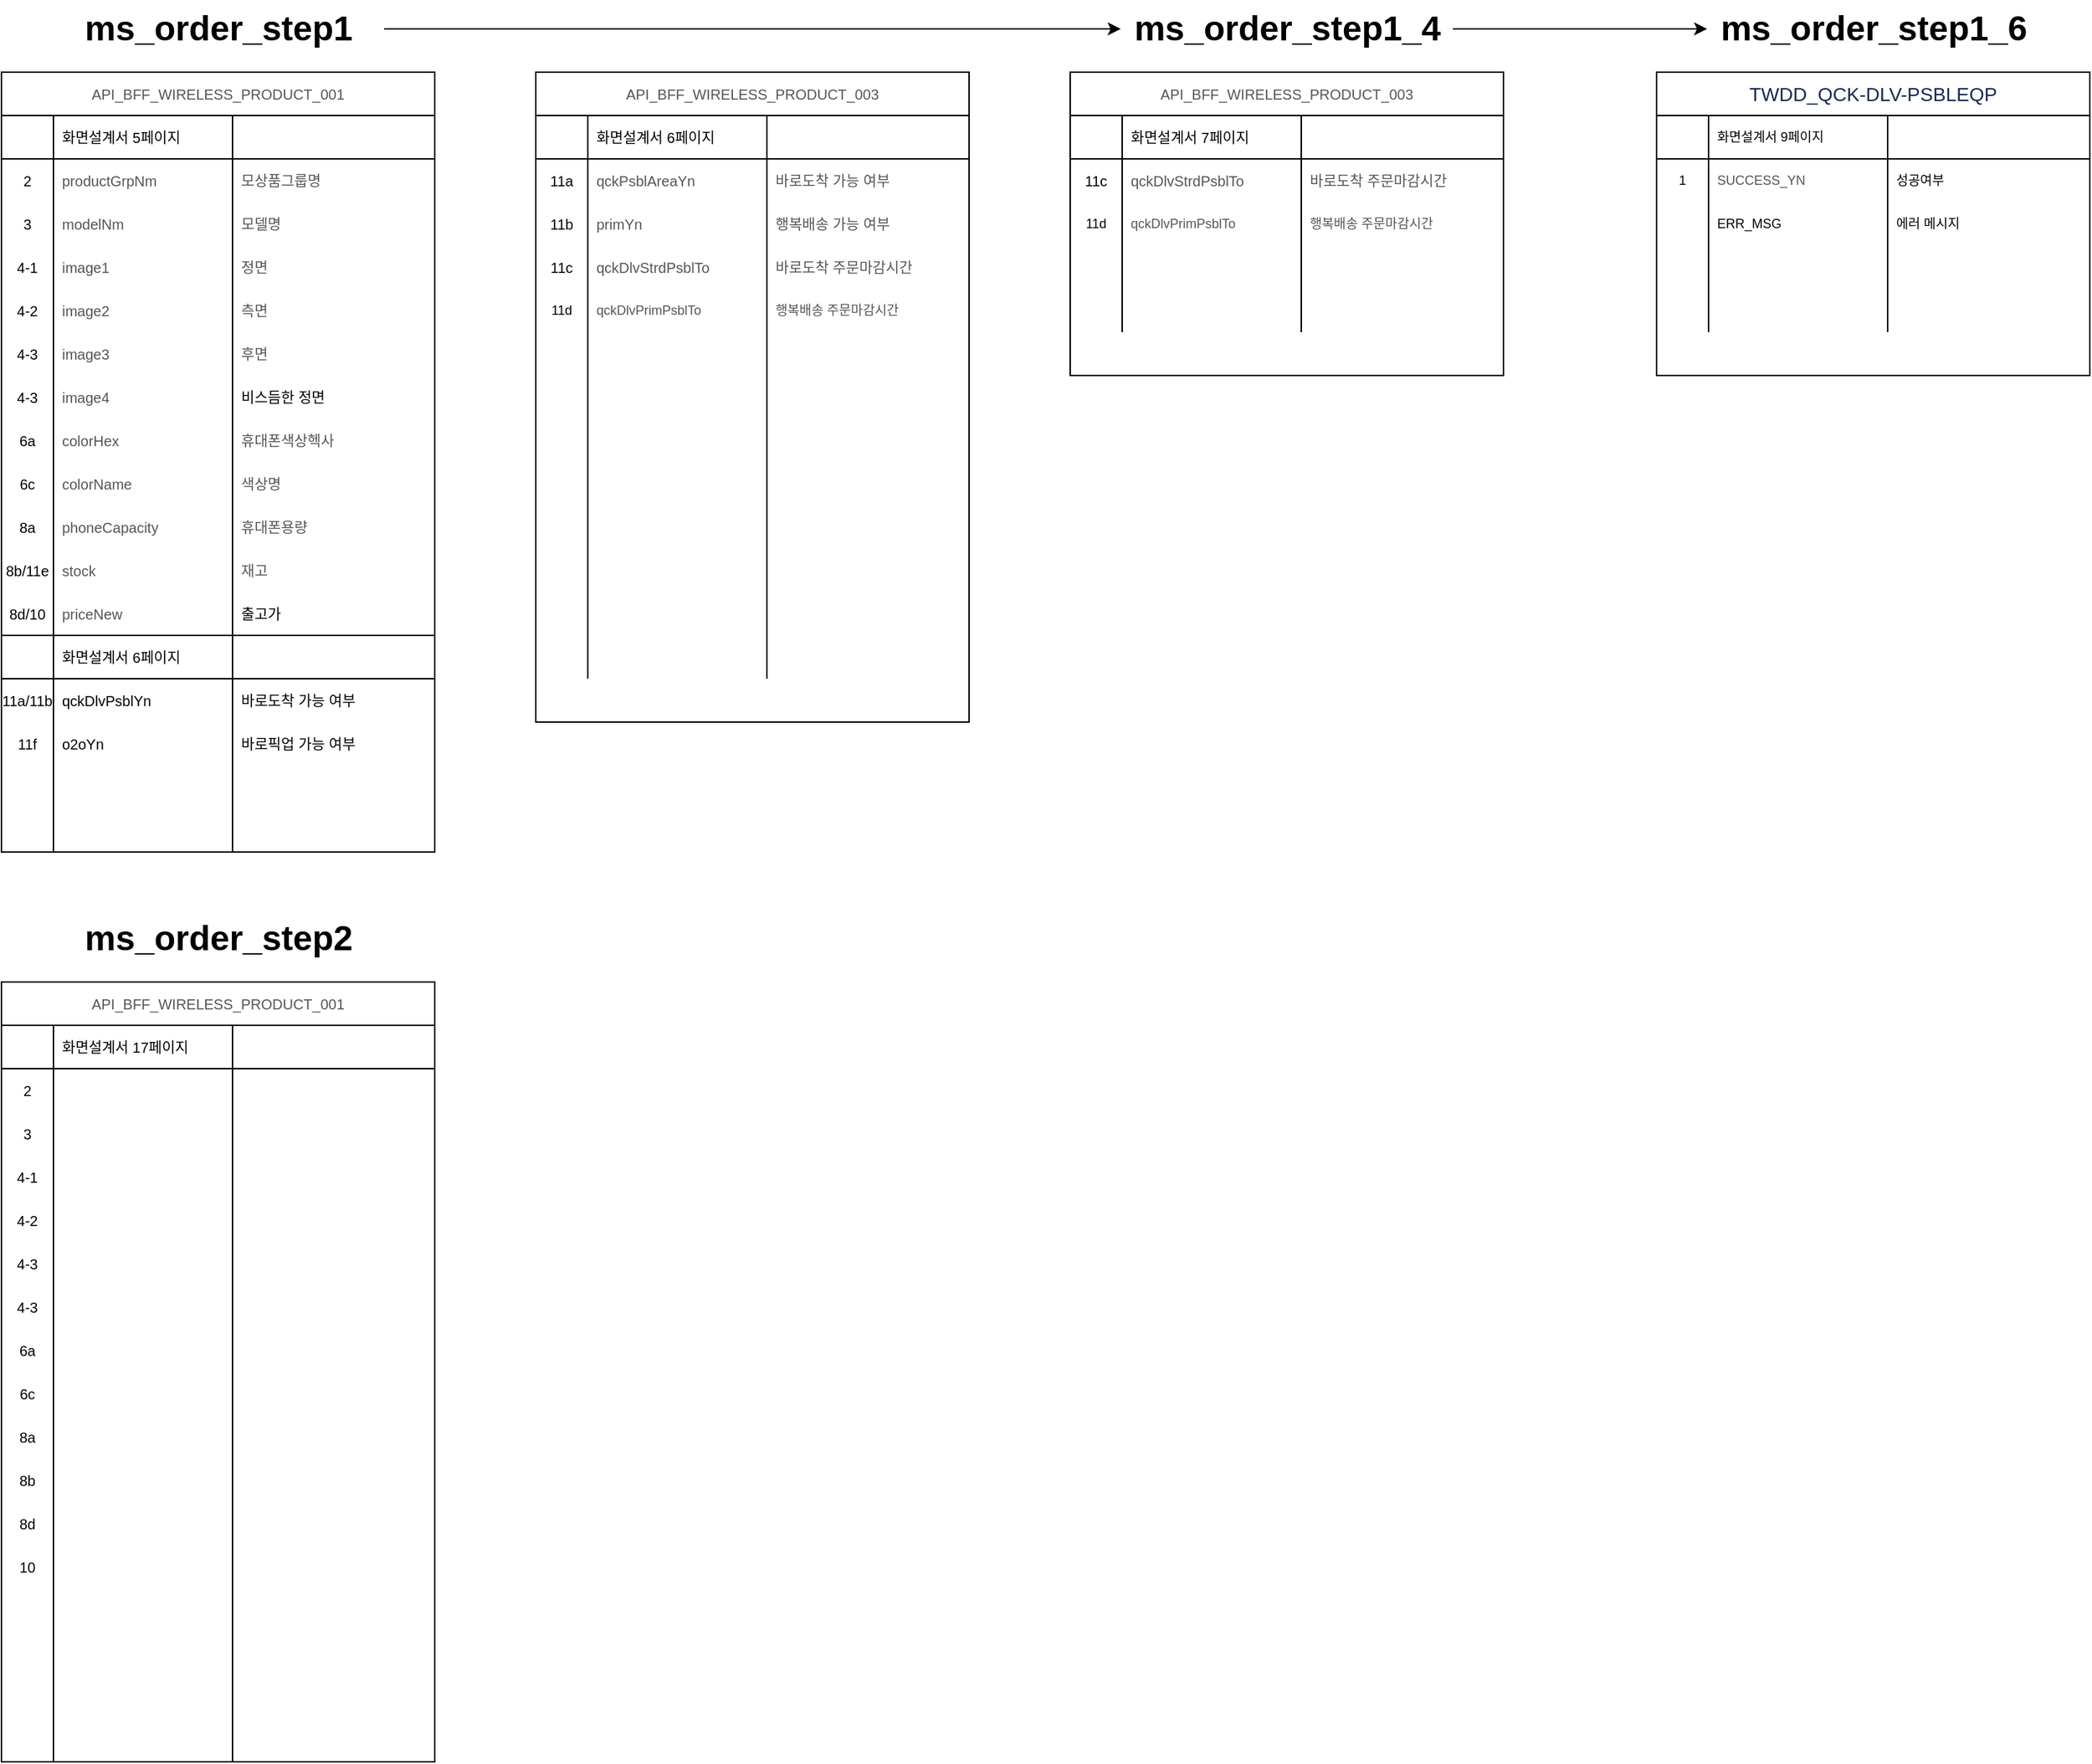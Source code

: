 <mxfile version="14.5.1" type="github">
  <diagram id="HvKtopgGxEqVqM1ahVo2" name="Page-1">
    <mxGraphModel dx="1070" dy="748" grid="1" gridSize="10" guides="1" tooltips="1" connect="1" arrows="1" fold="1" page="1" pageScale="1" pageWidth="827" pageHeight="1169" math="0" shadow="0">
      <root>
        <mxCell id="0" />
        <mxCell id="1" parent="0" />
        <mxCell id="83PFmtokzqJ9w4UueKZr-178" value="&lt;span style=&quot;color: rgb(85, 85, 85); font-family: &amp;quot;맑은 고딕&amp;quot;, seoul, arial, helvetica; font-size: 10px; font-weight: 400; text-align: left; background-color: rgb(255, 255, 255);&quot;&gt;API_BFF_WIRELESS_PRODUCT_001&lt;/span&gt;" style="shape=table;html=1;whiteSpace=wrap;startSize=30;container=1;collapsible=0;childLayout=tableLayout;fixedRows=1;rowLines=0;fontStyle=1;align=center;spacing=0;fontSize=10;" parent="1" vertex="1">
          <mxGeometry x="60" y="90" width="300" height="540" as="geometry" />
        </mxCell>
        <mxCell id="83PFmtokzqJ9w4UueKZr-179" value="" style="shape=partialRectangle;html=1;whiteSpace=wrap;collapsible=0;dropTarget=0;pointerEvents=0;fillColor=none;top=0;left=0;bottom=1;right=0;points=[[0,0.5],[1,0.5]];portConstraint=eastwest;spacing=0;fontSize=10;" parent="83PFmtokzqJ9w4UueKZr-178" vertex="1">
          <mxGeometry y="30" width="300" height="30" as="geometry" />
        </mxCell>
        <mxCell id="83PFmtokzqJ9w4UueKZr-180" value="" style="shape=partialRectangle;html=1;whiteSpace=wrap;connectable=0;fillColor=none;top=0;left=0;bottom=0;right=0;overflow=hidden;spacing=0;fontSize=10;" parent="83PFmtokzqJ9w4UueKZr-179" vertex="1">
          <mxGeometry width="36" height="30" as="geometry" />
        </mxCell>
        <mxCell id="83PFmtokzqJ9w4UueKZr-181" value="화면설계서 5페이지" style="shape=partialRectangle;html=1;whiteSpace=wrap;connectable=0;fillColor=none;top=0;left=0;bottom=0;right=0;align=left;spacingLeft=6;overflow=hidden;spacing=0;fontSize=10;" parent="83PFmtokzqJ9w4UueKZr-179" vertex="1">
          <mxGeometry x="36" width="124" height="30" as="geometry" />
        </mxCell>
        <mxCell id="83PFmtokzqJ9w4UueKZr-188" value="" style="shape=partialRectangle;html=1;whiteSpace=wrap;connectable=0;fillColor=none;top=0;left=0;bottom=0;right=0;align=left;spacingLeft=6;overflow=hidden;spacing=0;fontSize=10;" parent="83PFmtokzqJ9w4UueKZr-179" vertex="1">
          <mxGeometry x="160" width="140" height="30" as="geometry" />
        </mxCell>
        <mxCell id="u-u51D0viUNon3LSgOLQ-10" style="shape=partialRectangle;html=1;whiteSpace=wrap;collapsible=0;dropTarget=0;pointerEvents=0;fillColor=none;top=0;left=0;bottom=0;right=0;points=[[0,0.5],[1,0.5]];portConstraint=eastwest;spacing=0;fontSize=10;" vertex="1" parent="83PFmtokzqJ9w4UueKZr-178">
          <mxGeometry y="60" width="300" height="30" as="geometry" />
        </mxCell>
        <mxCell id="u-u51D0viUNon3LSgOLQ-11" value="2" style="shape=partialRectangle;html=1;whiteSpace=wrap;connectable=0;fillColor=none;top=0;left=0;bottom=0;right=0;overflow=hidden;spacing=0;fontSize=10;" vertex="1" parent="u-u51D0viUNon3LSgOLQ-10">
          <mxGeometry width="36" height="30" as="geometry" />
        </mxCell>
        <mxCell id="u-u51D0viUNon3LSgOLQ-12" value="&lt;span style=&quot;color: rgb(85 , 85 , 85) ; font-family: &amp;#34;맑은 고딕&amp;#34; , &amp;#34;seoul&amp;#34; , &amp;#34;arial&amp;#34; , &amp;#34;helvetica&amp;#34; ; background-color: rgb(255 , 255 , 255)&quot;&gt;productGrpNm&lt;/span&gt;" style="shape=partialRectangle;html=1;whiteSpace=wrap;connectable=0;fillColor=none;top=0;left=0;bottom=0;right=0;align=left;spacingLeft=6;overflow=hidden;spacing=0;fontSize=10;" vertex="1" parent="u-u51D0viUNon3LSgOLQ-10">
          <mxGeometry x="36" width="124" height="30" as="geometry" />
        </mxCell>
        <mxCell id="u-u51D0viUNon3LSgOLQ-13" value="&lt;span style=&quot;color: rgb(85 , 85 , 85) ; font-family: &amp;#34;맑은 고딕&amp;#34; , &amp;#34;seoul&amp;#34; , &amp;#34;arial&amp;#34; , &amp;#34;helvetica&amp;#34; ; background-color: rgb(255 , 255 , 255)&quot;&gt;모상품그룹명&lt;/span&gt;" style="shape=partialRectangle;html=1;whiteSpace=wrap;connectable=0;fillColor=none;top=0;left=0;bottom=0;right=0;align=left;spacingLeft=6;overflow=hidden;spacing=0;fontSize=10;" vertex="1" parent="u-u51D0viUNon3LSgOLQ-10">
          <mxGeometry x="160" width="140" height="30" as="geometry" />
        </mxCell>
        <mxCell id="83PFmtokzqJ9w4UueKZr-182" value="" style="shape=partialRectangle;html=1;whiteSpace=wrap;collapsible=0;dropTarget=0;pointerEvents=0;fillColor=none;top=0;left=0;bottom=0;right=0;points=[[0,0.5],[1,0.5]];portConstraint=eastwest;spacing=0;fontSize=10;" parent="83PFmtokzqJ9w4UueKZr-178" vertex="1">
          <mxGeometry y="90" width="300" height="30" as="geometry" />
        </mxCell>
        <mxCell id="83PFmtokzqJ9w4UueKZr-183" value="3" style="shape=partialRectangle;html=1;whiteSpace=wrap;connectable=0;fillColor=none;top=0;left=0;bottom=0;right=0;overflow=hidden;spacing=0;fontSize=10;" parent="83PFmtokzqJ9w4UueKZr-182" vertex="1">
          <mxGeometry width="36" height="30" as="geometry" />
        </mxCell>
        <mxCell id="83PFmtokzqJ9w4UueKZr-184" value="&lt;span style=&quot;color: rgb(85, 85, 85); font-family: &amp;quot;맑은 고딕&amp;quot;, seoul, arial, helvetica; font-size: 10px; background-color: rgb(255, 255, 255);&quot;&gt;modelNm&lt;/span&gt;" style="shape=partialRectangle;html=1;whiteSpace=wrap;connectable=0;fillColor=none;top=0;left=0;bottom=0;right=0;align=left;spacingLeft=6;overflow=hidden;spacing=0;fontSize=10;" parent="83PFmtokzqJ9w4UueKZr-182" vertex="1">
          <mxGeometry x="36" width="124" height="30" as="geometry" />
        </mxCell>
        <mxCell id="83PFmtokzqJ9w4UueKZr-189" value="&lt;span style=&quot;color: rgb(85, 85, 85); font-family: &amp;quot;맑은 고딕&amp;quot;, seoul, arial, helvetica; font-size: 10px; background-color: rgb(255, 255, 255);&quot;&gt;모델명&lt;/span&gt;" style="shape=partialRectangle;html=1;whiteSpace=wrap;connectable=0;fillColor=none;top=0;left=0;bottom=0;right=0;align=left;spacingLeft=6;overflow=hidden;spacing=0;fontSize=10;" parent="83PFmtokzqJ9w4UueKZr-182" vertex="1">
          <mxGeometry x="160" width="140" height="30" as="geometry" />
        </mxCell>
        <mxCell id="83PFmtokzqJ9w4UueKZr-185" value="" style="shape=partialRectangle;html=1;whiteSpace=wrap;collapsible=0;dropTarget=0;pointerEvents=0;fillColor=none;top=0;left=0;bottom=0;right=0;points=[[0,0.5],[1,0.5]];portConstraint=eastwest;spacing=0;fontSize=10;" parent="83PFmtokzqJ9w4UueKZr-178" vertex="1">
          <mxGeometry y="120" width="300" height="30" as="geometry" />
        </mxCell>
        <mxCell id="83PFmtokzqJ9w4UueKZr-186" value="4-1" style="shape=partialRectangle;html=1;whiteSpace=wrap;connectable=0;fillColor=none;top=0;left=0;bottom=0;right=0;overflow=hidden;spacing=0;fontSize=10;" parent="83PFmtokzqJ9w4UueKZr-185" vertex="1">
          <mxGeometry width="36" height="30" as="geometry" />
        </mxCell>
        <mxCell id="83PFmtokzqJ9w4UueKZr-187" value="&lt;span style=&quot;color: rgb(85, 85, 85); font-family: &amp;quot;맑은 고딕&amp;quot;, seoul, arial, helvetica; font-size: 10px; background-color: rgb(255, 255, 255);&quot;&gt;image1&lt;/span&gt;" style="shape=partialRectangle;html=1;whiteSpace=wrap;connectable=0;fillColor=none;top=0;left=0;bottom=0;right=0;align=left;spacingLeft=6;overflow=hidden;spacing=0;fontSize=10;" parent="83PFmtokzqJ9w4UueKZr-185" vertex="1">
          <mxGeometry x="36" width="124" height="30" as="geometry" />
        </mxCell>
        <mxCell id="83PFmtokzqJ9w4UueKZr-190" value="&lt;span style=&quot;color: rgb(85, 85, 85); font-family: &amp;quot;맑은 고딕&amp;quot;, seoul, arial, helvetica; font-size: 10px; background-color: rgb(255, 255, 255);&quot;&gt;정면&lt;/span&gt;" style="shape=partialRectangle;html=1;whiteSpace=wrap;connectable=0;fillColor=none;top=0;left=0;bottom=0;right=0;align=left;spacingLeft=6;overflow=hidden;spacing=0;fontSize=10;" parent="83PFmtokzqJ9w4UueKZr-185" vertex="1">
          <mxGeometry x="160" width="140" height="30" as="geometry" />
        </mxCell>
        <mxCell id="83PFmtokzqJ9w4UueKZr-199" style="shape=partialRectangle;html=1;whiteSpace=wrap;collapsible=0;dropTarget=0;pointerEvents=0;fillColor=none;top=0;left=0;bottom=0;right=0;points=[[0,0.5],[1,0.5]];portConstraint=eastwest;spacing=0;fontSize=10;" parent="83PFmtokzqJ9w4UueKZr-178" vertex="1">
          <mxGeometry y="150" width="300" height="30" as="geometry" />
        </mxCell>
        <mxCell id="83PFmtokzqJ9w4UueKZr-200" value="4-2" style="shape=partialRectangle;html=1;whiteSpace=wrap;connectable=0;fillColor=none;top=0;left=0;bottom=0;right=0;overflow=hidden;spacing=0;fontSize=10;" parent="83PFmtokzqJ9w4UueKZr-199" vertex="1">
          <mxGeometry width="36" height="30" as="geometry" />
        </mxCell>
        <mxCell id="83PFmtokzqJ9w4UueKZr-201" value="&lt;span style=&quot;color: rgb(85, 85, 85); font-family: &amp;quot;맑은 고딕&amp;quot;, seoul, arial, helvetica; font-size: 10px; background-color: rgb(255, 255, 255);&quot;&gt;image2&lt;/span&gt;" style="shape=partialRectangle;html=1;whiteSpace=wrap;connectable=0;fillColor=none;top=0;left=0;bottom=0;right=0;align=left;spacingLeft=6;overflow=hidden;spacing=0;fontSize=10;" parent="83PFmtokzqJ9w4UueKZr-199" vertex="1">
          <mxGeometry x="36" width="124" height="30" as="geometry" />
        </mxCell>
        <mxCell id="83PFmtokzqJ9w4UueKZr-202" value="&lt;span style=&quot;color: rgb(85, 85, 85); font-family: &amp;quot;맑은 고딕&amp;quot;, seoul, arial, helvetica; font-size: 10px; background-color: rgb(255, 255, 255);&quot;&gt;측면&lt;/span&gt;" style="shape=partialRectangle;html=1;whiteSpace=wrap;connectable=0;fillColor=none;top=0;left=0;bottom=0;right=0;align=left;spacingLeft=6;overflow=hidden;spacing=0;fontSize=10;" parent="83PFmtokzqJ9w4UueKZr-199" vertex="1">
          <mxGeometry x="160" width="140" height="30" as="geometry" />
        </mxCell>
        <mxCell id="83PFmtokzqJ9w4UueKZr-195" style="shape=partialRectangle;html=1;whiteSpace=wrap;collapsible=0;dropTarget=0;pointerEvents=0;fillColor=none;top=0;left=0;bottom=0;right=0;points=[[0,0.5],[1,0.5]];portConstraint=eastwest;spacing=0;fontSize=10;" parent="83PFmtokzqJ9w4UueKZr-178" vertex="1">
          <mxGeometry y="180" width="300" height="30" as="geometry" />
        </mxCell>
        <mxCell id="83PFmtokzqJ9w4UueKZr-196" value="4-3" style="shape=partialRectangle;html=1;whiteSpace=wrap;connectable=0;fillColor=none;top=0;left=0;bottom=0;right=0;overflow=hidden;spacing=0;fontSize=10;" parent="83PFmtokzqJ9w4UueKZr-195" vertex="1">
          <mxGeometry width="36" height="30" as="geometry" />
        </mxCell>
        <mxCell id="83PFmtokzqJ9w4UueKZr-197" value="&lt;span style=&quot;color: rgb(85, 85, 85); font-family: &amp;quot;맑은 고딕&amp;quot;, seoul, arial, helvetica; font-size: 10px; background-color: rgb(255, 255, 255);&quot;&gt;image3&lt;/span&gt;" style="shape=partialRectangle;html=1;whiteSpace=wrap;connectable=0;fillColor=none;top=0;left=0;bottom=0;right=0;align=left;spacingLeft=6;overflow=hidden;spacing=0;fontSize=10;" parent="83PFmtokzqJ9w4UueKZr-195" vertex="1">
          <mxGeometry x="36" width="124" height="30" as="geometry" />
        </mxCell>
        <mxCell id="83PFmtokzqJ9w4UueKZr-198" value="&lt;span style=&quot;color: rgb(85, 85, 85); font-family: &amp;quot;맑은 고딕&amp;quot;, seoul, arial, helvetica; font-size: 10px; background-color: rgb(255, 255, 255);&quot;&gt;후면&lt;/span&gt;" style="shape=partialRectangle;html=1;whiteSpace=wrap;connectable=0;fillColor=none;top=0;left=0;bottom=0;right=0;align=left;spacingLeft=6;overflow=hidden;spacing=0;fontSize=10;" parent="83PFmtokzqJ9w4UueKZr-195" vertex="1">
          <mxGeometry x="160" width="140" height="30" as="geometry" />
        </mxCell>
        <mxCell id="83PFmtokzqJ9w4UueKZr-237" style="shape=partialRectangle;html=1;whiteSpace=wrap;collapsible=0;dropTarget=0;pointerEvents=0;fillColor=none;top=0;left=0;bottom=0;right=0;points=[[0,0.5],[1,0.5]];portConstraint=eastwest;spacing=0;fontSize=10;" parent="83PFmtokzqJ9w4UueKZr-178" vertex="1">
          <mxGeometry y="210" width="300" height="30" as="geometry" />
        </mxCell>
        <mxCell id="83PFmtokzqJ9w4UueKZr-238" value="4-3" style="shape=partialRectangle;html=1;whiteSpace=wrap;connectable=0;fillColor=none;top=0;left=0;bottom=0;right=0;overflow=hidden;spacing=0;fontSize=10;" parent="83PFmtokzqJ9w4UueKZr-237" vertex="1">
          <mxGeometry width="36" height="30" as="geometry" />
        </mxCell>
        <mxCell id="83PFmtokzqJ9w4UueKZr-239" value="&lt;span style=&quot;color: rgb(85, 85, 85); font-family: &amp;quot;맑은 고딕&amp;quot;, seoul, arial, helvetica; font-size: 10px; background-color: rgb(255, 255, 255);&quot;&gt;image4&lt;/span&gt;" style="shape=partialRectangle;html=1;whiteSpace=wrap;connectable=0;fillColor=none;top=0;left=0;bottom=0;right=0;align=left;spacingLeft=6;overflow=hidden;spacing=0;fontSize=10;" parent="83PFmtokzqJ9w4UueKZr-237" vertex="1">
          <mxGeometry x="36" width="124" height="30" as="geometry" />
        </mxCell>
        <mxCell id="83PFmtokzqJ9w4UueKZr-240" value="비스듬한 정면" style="shape=partialRectangle;html=1;whiteSpace=wrap;connectable=0;fillColor=none;top=0;left=0;bottom=0;right=0;align=left;spacingLeft=6;overflow=hidden;spacing=0;fontSize=10;" parent="83PFmtokzqJ9w4UueKZr-237" vertex="1">
          <mxGeometry x="160" width="140" height="30" as="geometry" />
        </mxCell>
        <mxCell id="83PFmtokzqJ9w4UueKZr-233" style="shape=partialRectangle;html=1;whiteSpace=wrap;collapsible=0;dropTarget=0;pointerEvents=0;fillColor=none;top=0;left=0;bottom=0;right=0;points=[[0,0.5],[1,0.5]];portConstraint=eastwest;spacing=0;fontSize=10;" parent="83PFmtokzqJ9w4UueKZr-178" vertex="1">
          <mxGeometry y="240" width="300" height="30" as="geometry" />
        </mxCell>
        <mxCell id="83PFmtokzqJ9w4UueKZr-234" value="6a" style="shape=partialRectangle;html=1;whiteSpace=wrap;connectable=0;fillColor=none;top=0;left=0;bottom=0;right=0;overflow=hidden;spacing=0;fontSize=10;" parent="83PFmtokzqJ9w4UueKZr-233" vertex="1">
          <mxGeometry width="36" height="30" as="geometry" />
        </mxCell>
        <mxCell id="83PFmtokzqJ9w4UueKZr-235" value="&lt;span style=&quot;color: rgb(85, 85, 85); font-family: &amp;quot;맑은 고딕&amp;quot;, seoul, arial, helvetica; font-size: 10px; background-color: rgb(255, 255, 255);&quot;&gt;colorHex&lt;/span&gt;" style="shape=partialRectangle;html=1;whiteSpace=wrap;connectable=0;fillColor=none;top=0;left=0;bottom=0;right=0;align=left;spacingLeft=6;overflow=hidden;spacing=0;fontSize=10;" parent="83PFmtokzqJ9w4UueKZr-233" vertex="1">
          <mxGeometry x="36" width="124" height="30" as="geometry" />
        </mxCell>
        <mxCell id="83PFmtokzqJ9w4UueKZr-236" value="&lt;span style=&quot;color: rgb(85, 85, 85); font-family: &amp;quot;맑은 고딕&amp;quot;, seoul, arial, helvetica; font-size: 10px; background-color: rgb(255, 255, 255);&quot;&gt;휴대폰색상헥사&lt;/span&gt;" style="shape=partialRectangle;html=1;whiteSpace=wrap;connectable=0;fillColor=none;top=0;left=0;bottom=0;right=0;align=left;spacingLeft=6;overflow=hidden;spacing=0;fontSize=10;" parent="83PFmtokzqJ9w4UueKZr-233" vertex="1">
          <mxGeometry x="160" width="140" height="30" as="geometry" />
        </mxCell>
        <mxCell id="83PFmtokzqJ9w4UueKZr-229" style="shape=partialRectangle;html=1;whiteSpace=wrap;collapsible=0;dropTarget=0;pointerEvents=0;fillColor=none;top=0;left=0;bottom=0;right=0;points=[[0,0.5],[1,0.5]];portConstraint=eastwest;spacing=0;fontSize=10;" parent="83PFmtokzqJ9w4UueKZr-178" vertex="1">
          <mxGeometry y="270" width="300" height="30" as="geometry" />
        </mxCell>
        <mxCell id="83PFmtokzqJ9w4UueKZr-230" value="6c" style="shape=partialRectangle;html=1;whiteSpace=wrap;connectable=0;fillColor=none;top=0;left=0;bottom=0;right=0;overflow=hidden;spacing=0;fontSize=10;" parent="83PFmtokzqJ9w4UueKZr-229" vertex="1">
          <mxGeometry width="36" height="30" as="geometry" />
        </mxCell>
        <mxCell id="83PFmtokzqJ9w4UueKZr-231" value="&lt;span style=&quot;color: rgb(85, 85, 85); font-family: &amp;quot;맑은 고딕&amp;quot;, seoul, arial, helvetica; font-size: 10px; background-color: rgb(255, 255, 255);&quot;&gt;colorName&lt;/span&gt;" style="shape=partialRectangle;html=1;whiteSpace=wrap;connectable=0;fillColor=none;top=0;left=0;bottom=0;right=0;align=left;spacingLeft=6;overflow=hidden;spacing=0;fontSize=10;" parent="83PFmtokzqJ9w4UueKZr-229" vertex="1">
          <mxGeometry x="36" width="124" height="30" as="geometry" />
        </mxCell>
        <mxCell id="83PFmtokzqJ9w4UueKZr-232" value="&lt;span style=&quot;color: rgb(85, 85, 85); font-family: &amp;quot;맑은 고딕&amp;quot;, seoul, arial, helvetica; font-size: 10px; background-color: rgb(255, 255, 255);&quot;&gt;색상명&lt;/span&gt;" style="shape=partialRectangle;html=1;whiteSpace=wrap;connectable=0;fillColor=none;top=0;left=0;bottom=0;right=0;align=left;spacingLeft=6;overflow=hidden;spacing=0;fontSize=10;" parent="83PFmtokzqJ9w4UueKZr-229" vertex="1">
          <mxGeometry x="160" width="140" height="30" as="geometry" />
        </mxCell>
        <mxCell id="83PFmtokzqJ9w4UueKZr-225" style="shape=partialRectangle;html=1;whiteSpace=wrap;collapsible=0;dropTarget=0;pointerEvents=0;fillColor=none;top=0;left=0;bottom=0;right=0;points=[[0,0.5],[1,0.5]];portConstraint=eastwest;spacing=0;fontSize=10;" parent="83PFmtokzqJ9w4UueKZr-178" vertex="1">
          <mxGeometry y="300" width="300" height="30" as="geometry" />
        </mxCell>
        <mxCell id="83PFmtokzqJ9w4UueKZr-226" value="8a" style="shape=partialRectangle;html=1;whiteSpace=wrap;connectable=0;fillColor=none;top=0;left=0;bottom=0;right=0;overflow=hidden;spacing=0;fontSize=10;" parent="83PFmtokzqJ9w4UueKZr-225" vertex="1">
          <mxGeometry width="36" height="30" as="geometry" />
        </mxCell>
        <mxCell id="83PFmtokzqJ9w4UueKZr-227" value="&lt;span style=&quot;color: rgb(85, 85, 85); font-family: &amp;quot;맑은 고딕&amp;quot;, seoul, arial, helvetica; font-size: 10px; background-color: rgb(255, 255, 255);&quot;&gt;phoneCapacity&lt;/span&gt;" style="shape=partialRectangle;html=1;whiteSpace=wrap;connectable=0;fillColor=none;top=0;left=0;bottom=0;right=0;align=left;spacingLeft=6;overflow=hidden;spacing=0;fontSize=10;" parent="83PFmtokzqJ9w4UueKZr-225" vertex="1">
          <mxGeometry x="36" width="124" height="30" as="geometry" />
        </mxCell>
        <mxCell id="83PFmtokzqJ9w4UueKZr-228" value="&lt;span style=&quot;color: rgb(85, 85, 85); font-family: &amp;quot;맑은 고딕&amp;quot;, seoul, arial, helvetica; font-size: 10px; background-color: rgb(255, 255, 255);&quot;&gt;휴대폰용량&lt;/span&gt;" style="shape=partialRectangle;html=1;whiteSpace=wrap;connectable=0;fillColor=none;top=0;left=0;bottom=0;right=0;align=left;spacingLeft=6;overflow=hidden;spacing=0;fontSize=10;" parent="83PFmtokzqJ9w4UueKZr-225" vertex="1">
          <mxGeometry x="160" width="140" height="30" as="geometry" />
        </mxCell>
        <mxCell id="83PFmtokzqJ9w4UueKZr-221" style="shape=partialRectangle;html=1;whiteSpace=wrap;collapsible=0;dropTarget=0;pointerEvents=0;fillColor=none;top=0;left=0;bottom=0;right=0;points=[[0,0.5],[1,0.5]];portConstraint=eastwest;spacing=0;fontSize=10;" parent="83PFmtokzqJ9w4UueKZr-178" vertex="1">
          <mxGeometry y="330" width="300" height="30" as="geometry" />
        </mxCell>
        <mxCell id="83PFmtokzqJ9w4UueKZr-222" value="8b/11e" style="shape=partialRectangle;html=1;whiteSpace=wrap;connectable=0;fillColor=none;top=0;left=0;bottom=0;right=0;overflow=hidden;spacing=0;fontSize=10;" parent="83PFmtokzqJ9w4UueKZr-221" vertex="1">
          <mxGeometry width="36" height="30" as="geometry" />
        </mxCell>
        <mxCell id="83PFmtokzqJ9w4UueKZr-223" value="&lt;span style=&quot;color: rgb(85, 85, 85); font-family: &amp;quot;맑은 고딕&amp;quot;, seoul, arial, helvetica; font-size: 10px; background-color: rgb(255, 255, 255);&quot;&gt;stock&lt;/span&gt;" style="shape=partialRectangle;html=1;whiteSpace=wrap;connectable=0;fillColor=none;top=0;left=0;bottom=0;right=0;align=left;spacingLeft=6;overflow=hidden;spacing=0;fontSize=10;" parent="83PFmtokzqJ9w4UueKZr-221" vertex="1">
          <mxGeometry x="36" width="124" height="30" as="geometry" />
        </mxCell>
        <mxCell id="83PFmtokzqJ9w4UueKZr-224" value="&lt;span style=&quot;color: rgb(85, 85, 85); font-family: &amp;quot;맑은 고딕&amp;quot;, seoul, arial, helvetica; font-size: 10px; background-color: rgb(255, 255, 255);&quot;&gt;재고&lt;/span&gt;" style="shape=partialRectangle;html=1;whiteSpace=wrap;connectable=0;fillColor=none;top=0;left=0;bottom=0;right=0;align=left;spacingLeft=6;overflow=hidden;spacing=0;fontSize=10;" parent="83PFmtokzqJ9w4UueKZr-221" vertex="1">
          <mxGeometry x="160" width="140" height="30" as="geometry" />
        </mxCell>
        <mxCell id="83PFmtokzqJ9w4UueKZr-217" style="shape=partialRectangle;html=1;whiteSpace=wrap;collapsible=0;dropTarget=0;pointerEvents=0;fillColor=none;top=0;left=0;bottom=1;right=0;points=[[0,0.5],[1,0.5]];portConstraint=eastwest;spacing=0;fontSize=10;" parent="83PFmtokzqJ9w4UueKZr-178" vertex="1">
          <mxGeometry y="360" width="300" height="30" as="geometry" />
        </mxCell>
        <mxCell id="83PFmtokzqJ9w4UueKZr-218" value="8d/10" style="shape=partialRectangle;html=1;whiteSpace=wrap;connectable=0;fillColor=none;top=0;left=0;bottom=0;right=0;overflow=hidden;spacing=0;fontSize=10;" parent="83PFmtokzqJ9w4UueKZr-217" vertex="1">
          <mxGeometry width="36" height="30" as="geometry" />
        </mxCell>
        <mxCell id="83PFmtokzqJ9w4UueKZr-219" value="&lt;span style=&quot;color: rgb(85, 85, 85); font-family: &amp;quot;맑은 고딕&amp;quot;, seoul, arial, helvetica; font-size: 10px; background-color: rgb(255, 255, 255);&quot;&gt;priceNew&lt;/span&gt;" style="shape=partialRectangle;html=1;whiteSpace=wrap;connectable=0;fillColor=none;top=0;left=0;bottom=0;right=0;align=left;spacingLeft=6;overflow=hidden;spacing=0;fontSize=10;" parent="83PFmtokzqJ9w4UueKZr-217" vertex="1">
          <mxGeometry x="36" width="124" height="30" as="geometry" />
        </mxCell>
        <mxCell id="83PFmtokzqJ9w4UueKZr-220" value="출고가" style="shape=partialRectangle;html=1;whiteSpace=wrap;connectable=0;fillColor=none;top=0;left=0;bottom=0;right=0;align=left;spacingLeft=6;overflow=hidden;spacing=0;fontSize=10;" parent="83PFmtokzqJ9w4UueKZr-217" vertex="1">
          <mxGeometry x="160" width="140" height="30" as="geometry" />
        </mxCell>
        <mxCell id="u-u51D0viUNon3LSgOLQ-166" style="shape=partialRectangle;html=1;whiteSpace=wrap;collapsible=0;dropTarget=0;pointerEvents=0;fillColor=none;top=0;left=0;bottom=1;right=0;points=[[0,0.5],[1,0.5]];portConstraint=eastwest;spacing=0;fontSize=10;" vertex="1" parent="83PFmtokzqJ9w4UueKZr-178">
          <mxGeometry y="390" width="300" height="30" as="geometry" />
        </mxCell>
        <mxCell id="u-u51D0viUNon3LSgOLQ-167" style="shape=partialRectangle;html=1;whiteSpace=wrap;connectable=0;fillColor=none;top=0;left=0;bottom=0;right=0;overflow=hidden;spacing=0;fontSize=10;" vertex="1" parent="u-u51D0viUNon3LSgOLQ-166">
          <mxGeometry width="36" height="30" as="geometry" />
        </mxCell>
        <mxCell id="u-u51D0viUNon3LSgOLQ-168" value="화면설계서 6페이지" style="shape=partialRectangle;html=1;whiteSpace=wrap;connectable=0;fillColor=none;top=0;left=0;bottom=0;right=0;align=left;spacingLeft=6;overflow=hidden;spacing=0;fontSize=10;" vertex="1" parent="u-u51D0viUNon3LSgOLQ-166">
          <mxGeometry x="36" width="124" height="30" as="geometry" />
        </mxCell>
        <mxCell id="u-u51D0viUNon3LSgOLQ-169" style="shape=partialRectangle;html=1;whiteSpace=wrap;connectable=0;fillColor=none;top=0;left=0;bottom=0;right=0;align=left;spacingLeft=6;overflow=hidden;spacing=0;fontSize=10;" vertex="1" parent="u-u51D0viUNon3LSgOLQ-166">
          <mxGeometry x="160" width="140" height="30" as="geometry" />
        </mxCell>
        <mxCell id="83PFmtokzqJ9w4UueKZr-209" style="shape=partialRectangle;html=1;whiteSpace=wrap;collapsible=0;dropTarget=0;pointerEvents=0;fillColor=none;top=0;left=0;bottom=0;right=0;points=[[0,0.5],[1,0.5]];portConstraint=eastwest;spacing=0;fontSize=10;" parent="83PFmtokzqJ9w4UueKZr-178" vertex="1">
          <mxGeometry y="420" width="300" height="30" as="geometry" />
        </mxCell>
        <mxCell id="83PFmtokzqJ9w4UueKZr-210" value="11a/11b" style="shape=partialRectangle;html=1;whiteSpace=wrap;connectable=0;fillColor=none;top=0;left=0;bottom=0;right=0;overflow=hidden;spacing=0;fontSize=10;" parent="83PFmtokzqJ9w4UueKZr-209" vertex="1">
          <mxGeometry width="36" height="30" as="geometry" />
        </mxCell>
        <mxCell id="83PFmtokzqJ9w4UueKZr-211" value="qckDlvPsblYn" style="shape=partialRectangle;html=1;whiteSpace=wrap;connectable=0;fillColor=none;top=0;left=0;bottom=0;right=0;align=left;spacingLeft=6;overflow=hidden;spacing=0;fontSize=10;" parent="83PFmtokzqJ9w4UueKZr-209" vertex="1">
          <mxGeometry x="36" width="124" height="30" as="geometry" />
        </mxCell>
        <mxCell id="83PFmtokzqJ9w4UueKZr-212" value="바로도착 가능 여부" style="shape=partialRectangle;html=1;whiteSpace=wrap;connectable=0;fillColor=none;top=0;left=0;bottom=0;right=0;align=left;spacingLeft=6;overflow=hidden;spacing=0;fontSize=10;" parent="83PFmtokzqJ9w4UueKZr-209" vertex="1">
          <mxGeometry x="160" width="140" height="30" as="geometry" />
        </mxCell>
        <mxCell id="83PFmtokzqJ9w4UueKZr-205" style="shape=partialRectangle;html=1;whiteSpace=wrap;collapsible=0;dropTarget=0;pointerEvents=0;fillColor=none;top=0;left=0;bottom=0;right=0;points=[[0,0.5],[1,0.5]];portConstraint=eastwest;spacing=0;fontSize=10;" parent="83PFmtokzqJ9w4UueKZr-178" vertex="1">
          <mxGeometry y="450" width="300" height="30" as="geometry" />
        </mxCell>
        <mxCell id="83PFmtokzqJ9w4UueKZr-206" value="11f" style="shape=partialRectangle;html=1;whiteSpace=wrap;connectable=0;fillColor=none;top=0;left=0;bottom=0;right=0;overflow=hidden;spacing=0;fontSize=10;" parent="83PFmtokzqJ9w4UueKZr-205" vertex="1">
          <mxGeometry width="36" height="30" as="geometry" />
        </mxCell>
        <mxCell id="83PFmtokzqJ9w4UueKZr-207" value="o2oYn" style="shape=partialRectangle;html=1;whiteSpace=wrap;connectable=0;fillColor=none;top=0;left=0;bottom=0;right=0;align=left;spacingLeft=6;overflow=hidden;spacing=0;fontSize=10;" parent="83PFmtokzqJ9w4UueKZr-205" vertex="1">
          <mxGeometry x="36" width="124" height="30" as="geometry" />
        </mxCell>
        <mxCell id="83PFmtokzqJ9w4UueKZr-208" value="바로픽업 가능 여부" style="shape=partialRectangle;html=1;whiteSpace=wrap;connectable=0;fillColor=none;top=0;left=0;bottom=0;right=0;align=left;spacingLeft=6;overflow=hidden;spacing=0;fontSize=10;" parent="83PFmtokzqJ9w4UueKZr-205" vertex="1">
          <mxGeometry x="160" width="140" height="30" as="geometry" />
        </mxCell>
        <mxCell id="83PFmtokzqJ9w4UueKZr-245" style="shape=partialRectangle;html=1;whiteSpace=wrap;collapsible=0;dropTarget=0;pointerEvents=0;fillColor=none;top=0;left=0;bottom=0;right=0;points=[[0,0.5],[1,0.5]];portConstraint=eastwest;spacing=0;fontSize=10;" parent="83PFmtokzqJ9w4UueKZr-178" vertex="1">
          <mxGeometry y="480" width="300" height="30" as="geometry" />
        </mxCell>
        <mxCell id="83PFmtokzqJ9w4UueKZr-246" style="shape=partialRectangle;html=1;whiteSpace=wrap;connectable=0;fillColor=none;top=0;left=0;bottom=0;right=0;overflow=hidden;spacing=0;fontSize=10;" parent="83PFmtokzqJ9w4UueKZr-245" vertex="1">
          <mxGeometry width="36" height="30" as="geometry" />
        </mxCell>
        <mxCell id="83PFmtokzqJ9w4UueKZr-247" style="shape=partialRectangle;html=1;whiteSpace=wrap;connectable=0;fillColor=none;top=0;left=0;bottom=0;right=0;align=left;spacingLeft=6;overflow=hidden;spacing=0;fontSize=10;" parent="83PFmtokzqJ9w4UueKZr-245" vertex="1">
          <mxGeometry x="36" width="124" height="30" as="geometry" />
        </mxCell>
        <mxCell id="83PFmtokzqJ9w4UueKZr-248" style="shape=partialRectangle;html=1;whiteSpace=wrap;connectable=0;fillColor=none;top=0;left=0;bottom=0;right=0;align=left;spacingLeft=6;overflow=hidden;spacing=0;fontSize=10;" parent="83PFmtokzqJ9w4UueKZr-245" vertex="1">
          <mxGeometry x="160" width="140" height="30" as="geometry" />
        </mxCell>
        <mxCell id="83PFmtokzqJ9w4UueKZr-241" style="shape=partialRectangle;html=1;whiteSpace=wrap;collapsible=0;dropTarget=0;pointerEvents=0;fillColor=none;top=0;left=0;bottom=0;right=0;points=[[0,0.5],[1,0.5]];portConstraint=eastwest;spacing=0;fontSize=10;" parent="83PFmtokzqJ9w4UueKZr-178" vertex="1">
          <mxGeometry y="510" width="300" height="30" as="geometry" />
        </mxCell>
        <mxCell id="83PFmtokzqJ9w4UueKZr-242" style="shape=partialRectangle;html=1;whiteSpace=wrap;connectable=0;fillColor=none;top=0;left=0;bottom=0;right=0;overflow=hidden;spacing=0;fontSize=10;" parent="83PFmtokzqJ9w4UueKZr-241" vertex="1">
          <mxGeometry width="36" height="30" as="geometry" />
        </mxCell>
        <mxCell id="83PFmtokzqJ9w4UueKZr-243" style="shape=partialRectangle;html=1;whiteSpace=wrap;connectable=0;fillColor=none;top=0;left=0;bottom=0;right=0;align=left;spacingLeft=6;overflow=hidden;spacing=0;fontSize=10;" parent="83PFmtokzqJ9w4UueKZr-241" vertex="1">
          <mxGeometry x="36" width="124" height="30" as="geometry" />
        </mxCell>
        <mxCell id="83PFmtokzqJ9w4UueKZr-244" style="shape=partialRectangle;html=1;whiteSpace=wrap;connectable=0;fillColor=none;top=0;left=0;bottom=0;right=0;align=left;spacingLeft=6;overflow=hidden;spacing=0;fontSize=10;" parent="83PFmtokzqJ9w4UueKZr-241" vertex="1">
          <mxGeometry x="160" width="140" height="30" as="geometry" />
        </mxCell>
        <mxCell id="rIfIayJdJzqMdmbzJrvQ-5" value="ms_order_step1" style="text;strokeColor=none;fillColor=none;html=1;fontSize=24;fontStyle=1;verticalAlign=middle;align=center;" parent="1" vertex="1">
          <mxGeometry x="95" y="40" width="230" height="40" as="geometry" />
        </mxCell>
        <mxCell id="rIfIayJdJzqMdmbzJrvQ-6" value="&lt;span style=&quot;color: rgb(85, 85, 85); font-family: &amp;quot;맑은 고딕&amp;quot;, seoul, arial, helvetica; font-size: 10px; font-weight: 400; text-align: left; background-color: rgb(255, 255, 255);&quot;&gt;API_BFF_WIRELESS_PRODUCT_003&lt;/span&gt;" style="shape=table;html=1;whiteSpace=wrap;startSize=30;container=1;collapsible=0;childLayout=tableLayout;fixedRows=1;rowLines=0;fontStyle=1;align=center;spacing=0;fontSize=10;" parent="1" vertex="1">
          <mxGeometry x="800" y="90" width="300" height="210" as="geometry" />
        </mxCell>
        <mxCell id="u-u51D0viUNon3LSgOLQ-2" style="shape=partialRectangle;html=1;whiteSpace=wrap;collapsible=0;dropTarget=0;pointerEvents=0;fillColor=none;top=0;left=0;bottom=1;right=0;points=[[0,0.5],[1,0.5]];portConstraint=eastwest;spacing=0;fontSize=10;" vertex="1" parent="rIfIayJdJzqMdmbzJrvQ-6">
          <mxGeometry y="30" width="300" height="30" as="geometry" />
        </mxCell>
        <mxCell id="u-u51D0viUNon3LSgOLQ-3" style="shape=partialRectangle;html=1;whiteSpace=wrap;connectable=0;fillColor=none;top=0;left=0;bottom=0;right=0;overflow=hidden;spacing=0;fontSize=10;" vertex="1" parent="u-u51D0viUNon3LSgOLQ-2">
          <mxGeometry width="36" height="30" as="geometry" />
        </mxCell>
        <mxCell id="u-u51D0viUNon3LSgOLQ-4" value="화면설계서 7페이지" style="shape=partialRectangle;html=1;whiteSpace=wrap;connectable=0;fillColor=none;top=0;left=0;bottom=0;right=0;align=left;spacingLeft=6;overflow=hidden;spacing=0;fontSize=10;" vertex="1" parent="u-u51D0viUNon3LSgOLQ-2">
          <mxGeometry x="36" width="124" height="30" as="geometry" />
        </mxCell>
        <mxCell id="u-u51D0viUNon3LSgOLQ-5" style="shape=partialRectangle;html=1;whiteSpace=wrap;connectable=0;fillColor=none;top=0;left=0;bottom=0;right=0;align=left;spacingLeft=6;overflow=hidden;spacing=0;fontSize=10;" vertex="1" parent="u-u51D0viUNon3LSgOLQ-2">
          <mxGeometry x="160" width="140" height="30" as="geometry" />
        </mxCell>
        <mxCell id="rIfIayJdJzqMdmbzJrvQ-15" value="" style="shape=partialRectangle;html=1;whiteSpace=wrap;collapsible=0;dropTarget=0;pointerEvents=0;fillColor=none;top=0;left=0;bottom=0;right=0;points=[[0,0.5],[1,0.5]];portConstraint=eastwest;spacing=0;fontSize=10;" parent="rIfIayJdJzqMdmbzJrvQ-6" vertex="1">
          <mxGeometry y="60" width="300" height="30" as="geometry" />
        </mxCell>
        <mxCell id="rIfIayJdJzqMdmbzJrvQ-16" value="11c" style="shape=partialRectangle;html=1;whiteSpace=wrap;connectable=0;fillColor=none;top=0;left=0;bottom=0;right=0;overflow=hidden;spacing=0;fontSize=10;" parent="rIfIayJdJzqMdmbzJrvQ-15" vertex="1">
          <mxGeometry width="36" height="30" as="geometry" />
        </mxCell>
        <mxCell id="rIfIayJdJzqMdmbzJrvQ-17" value="&lt;span style=&quot;color: rgb(85, 85, 85); font-family: &amp;quot;맑은 고딕&amp;quot;, seoul, arial, helvetica; font-size: 10px; background-color: rgb(255, 255, 255);&quot;&gt;qckDlvStrdPsblTo&lt;/span&gt;" style="shape=partialRectangle;html=1;whiteSpace=wrap;connectable=0;fillColor=none;top=0;left=0;bottom=0;right=0;align=left;spacingLeft=6;overflow=hidden;spacing=0;fontSize=10;" parent="rIfIayJdJzqMdmbzJrvQ-15" vertex="1">
          <mxGeometry x="36" width="124" height="30" as="geometry" />
        </mxCell>
        <mxCell id="rIfIayJdJzqMdmbzJrvQ-18" value="&lt;span style=&quot;color: rgb(85, 85, 85); font-family: &amp;quot;맑은 고딕&amp;quot;, seoul, arial, helvetica; font-size: 10px; background-color: rgb(255, 255, 255);&quot;&gt;바로도착 주문마감시간&lt;/span&gt;" style="shape=partialRectangle;html=1;whiteSpace=wrap;connectable=0;fillColor=none;top=0;left=0;bottom=0;right=0;align=left;spacingLeft=6;overflow=hidden;spacing=0;fontSize=10;" parent="rIfIayJdJzqMdmbzJrvQ-15" vertex="1">
          <mxGeometry x="160" width="140" height="30" as="geometry" />
        </mxCell>
        <mxCell id="rIfIayJdJzqMdmbzJrvQ-19" style="shape=partialRectangle;html=1;whiteSpace=wrap;collapsible=0;dropTarget=0;pointerEvents=0;fillColor=none;top=0;left=0;bottom=0;right=0;points=[[0,0.5],[1,0.5]];portConstraint=eastwest;spacing=0;fontSize=9;" parent="rIfIayJdJzqMdmbzJrvQ-6" vertex="1">
          <mxGeometry y="90" width="300" height="30" as="geometry" />
        </mxCell>
        <mxCell id="rIfIayJdJzqMdmbzJrvQ-20" value="11d" style="shape=partialRectangle;html=1;whiteSpace=wrap;connectable=0;fillColor=none;top=0;left=0;bottom=0;right=0;overflow=hidden;spacing=0;fontSize=9;" parent="rIfIayJdJzqMdmbzJrvQ-19" vertex="1">
          <mxGeometry width="36" height="30" as="geometry" />
        </mxCell>
        <mxCell id="rIfIayJdJzqMdmbzJrvQ-21" value="&lt;span style=&quot;color: rgb(85, 85, 85); font-family: &amp;quot;맑은 고딕&amp;quot;, seoul, arial, helvetica; font-size: 9px; background-color: rgb(255, 255, 255);&quot;&gt;qckDlvPrimPsblTo&lt;/span&gt;" style="shape=partialRectangle;html=1;whiteSpace=wrap;connectable=0;fillColor=none;top=0;left=0;bottom=0;right=0;align=left;spacingLeft=6;overflow=hidden;spacing=0;fontSize=9;" parent="rIfIayJdJzqMdmbzJrvQ-19" vertex="1">
          <mxGeometry x="36" width="124" height="30" as="geometry" />
        </mxCell>
        <mxCell id="rIfIayJdJzqMdmbzJrvQ-22" value="&lt;span style=&quot;color: rgb(85, 85, 85); font-family: &amp;quot;맑은 고딕&amp;quot;, seoul, arial, helvetica; font-size: 9px; background-color: rgb(255, 255, 255);&quot;&gt;행복배송 주문마감시간&lt;/span&gt;" style="shape=partialRectangle;html=1;whiteSpace=wrap;connectable=0;fillColor=none;top=0;left=0;bottom=0;right=0;align=left;spacingLeft=6;overflow=hidden;spacing=0;fontSize=9;" parent="rIfIayJdJzqMdmbzJrvQ-19" vertex="1">
          <mxGeometry x="160" width="140" height="30" as="geometry" />
        </mxCell>
        <mxCell id="rIfIayJdJzqMdmbzJrvQ-43" style="shape=partialRectangle;html=1;whiteSpace=wrap;collapsible=0;dropTarget=0;pointerEvents=0;fillColor=none;top=0;left=0;bottom=0;right=0;points=[[0,0.5],[1,0.5]];portConstraint=eastwest;spacing=0;fontSize=10;" parent="rIfIayJdJzqMdmbzJrvQ-6" vertex="1">
          <mxGeometry y="120" width="300" height="30" as="geometry" />
        </mxCell>
        <mxCell id="rIfIayJdJzqMdmbzJrvQ-44" value="" style="shape=partialRectangle;html=1;whiteSpace=wrap;connectable=0;fillColor=none;top=0;left=0;bottom=0;right=0;overflow=hidden;spacing=0;fontSize=10;" parent="rIfIayJdJzqMdmbzJrvQ-43" vertex="1">
          <mxGeometry width="36" height="30" as="geometry" />
        </mxCell>
        <mxCell id="rIfIayJdJzqMdmbzJrvQ-45" value="" style="shape=partialRectangle;html=1;whiteSpace=wrap;connectable=0;fillColor=none;top=0;left=0;bottom=0;right=0;align=left;spacingLeft=6;overflow=hidden;spacing=0;fontSize=10;" parent="rIfIayJdJzqMdmbzJrvQ-43" vertex="1">
          <mxGeometry x="36" width="124" height="30" as="geometry" />
        </mxCell>
        <mxCell id="rIfIayJdJzqMdmbzJrvQ-46" value="" style="shape=partialRectangle;html=1;whiteSpace=wrap;connectable=0;fillColor=none;top=0;left=0;bottom=0;right=0;align=left;spacingLeft=6;overflow=hidden;spacing=0;fontSize=10;" parent="rIfIayJdJzqMdmbzJrvQ-43" vertex="1">
          <mxGeometry x="160" width="140" height="30" as="geometry" />
        </mxCell>
        <mxCell id="rIfIayJdJzqMdmbzJrvQ-47" style="shape=partialRectangle;html=1;whiteSpace=wrap;collapsible=0;dropTarget=0;pointerEvents=0;fillColor=none;top=0;left=0;bottom=0;right=0;points=[[0,0.5],[1,0.5]];portConstraint=eastwest;spacing=0;fontSize=10;" parent="rIfIayJdJzqMdmbzJrvQ-6" vertex="1">
          <mxGeometry y="150" width="300" height="30" as="geometry" />
        </mxCell>
        <mxCell id="rIfIayJdJzqMdmbzJrvQ-48" value="" style="shape=partialRectangle;html=1;whiteSpace=wrap;connectable=0;fillColor=none;top=0;left=0;bottom=0;right=0;overflow=hidden;spacing=0;fontSize=10;" parent="rIfIayJdJzqMdmbzJrvQ-47" vertex="1">
          <mxGeometry width="36" height="30" as="geometry" />
        </mxCell>
        <mxCell id="rIfIayJdJzqMdmbzJrvQ-49" value="" style="shape=partialRectangle;html=1;whiteSpace=wrap;connectable=0;fillColor=none;top=0;left=0;bottom=0;right=0;align=left;spacingLeft=6;overflow=hidden;spacing=0;fontSize=10;" parent="rIfIayJdJzqMdmbzJrvQ-47" vertex="1">
          <mxGeometry x="36" width="124" height="30" as="geometry" />
        </mxCell>
        <mxCell id="rIfIayJdJzqMdmbzJrvQ-50" value="" style="shape=partialRectangle;html=1;whiteSpace=wrap;connectable=0;fillColor=none;top=0;left=0;bottom=0;right=0;align=left;spacingLeft=6;overflow=hidden;spacing=0;fontSize=10;" parent="rIfIayJdJzqMdmbzJrvQ-47" vertex="1">
          <mxGeometry x="160" width="140" height="30" as="geometry" />
        </mxCell>
        <mxCell id="u-u51D0viUNon3LSgOLQ-14" value="ms_order_step1_4" style="text;strokeColor=none;fillColor=none;html=1;fontSize=24;fontStyle=1;verticalAlign=middle;align=center;" vertex="1" parent="1">
          <mxGeometry x="835" y="40" width="230" height="40" as="geometry" />
        </mxCell>
        <mxCell id="u-u51D0viUNon3LSgOLQ-15" value="&lt;span style=&quot;color: rgb(85, 85, 85); font-family: &amp;quot;맑은 고딕&amp;quot;, seoul, arial, helvetica; font-size: 10px; font-weight: 400; text-align: left; background-color: rgb(255, 255, 255);&quot;&gt;API_BFF_WIRELESS_PRODUCT_003&lt;/span&gt;" style="shape=table;html=1;whiteSpace=wrap;startSize=30;container=1;collapsible=0;childLayout=tableLayout;fixedRows=1;rowLines=0;fontStyle=1;align=center;spacing=0;fontSize=10;" vertex="1" parent="1">
          <mxGeometry x="430" y="90" width="300" height="450" as="geometry" />
        </mxCell>
        <mxCell id="u-u51D0viUNon3LSgOLQ-16" style="shape=partialRectangle;html=1;whiteSpace=wrap;collapsible=0;dropTarget=0;pointerEvents=0;fillColor=none;top=0;left=0;bottom=1;right=0;points=[[0,0.5],[1,0.5]];portConstraint=eastwest;spacing=0;fontSize=10;" vertex="1" parent="u-u51D0viUNon3LSgOLQ-15">
          <mxGeometry y="30" width="300" height="30" as="geometry" />
        </mxCell>
        <mxCell id="u-u51D0viUNon3LSgOLQ-17" style="shape=partialRectangle;html=1;whiteSpace=wrap;connectable=0;fillColor=none;top=0;left=0;bottom=0;right=0;overflow=hidden;spacing=0;fontSize=10;" vertex="1" parent="u-u51D0viUNon3LSgOLQ-16">
          <mxGeometry width="36" height="30" as="geometry" />
        </mxCell>
        <mxCell id="u-u51D0viUNon3LSgOLQ-18" value="화면설계서 6페이지" style="shape=partialRectangle;html=1;whiteSpace=wrap;connectable=0;fillColor=none;top=0;left=0;bottom=0;right=0;align=left;spacingLeft=6;overflow=hidden;spacing=0;fontSize=10;" vertex="1" parent="u-u51D0viUNon3LSgOLQ-16">
          <mxGeometry x="36" width="124" height="30" as="geometry" />
        </mxCell>
        <mxCell id="u-u51D0viUNon3LSgOLQ-19" style="shape=partialRectangle;html=1;whiteSpace=wrap;connectable=0;fillColor=none;top=0;left=0;bottom=0;right=0;align=left;spacingLeft=6;overflow=hidden;spacing=0;fontSize=10;" vertex="1" parent="u-u51D0viUNon3LSgOLQ-16">
          <mxGeometry x="160" width="140" height="30" as="geometry" />
        </mxCell>
        <mxCell id="u-u51D0viUNon3LSgOLQ-20" style="shape=partialRectangle;html=1;whiteSpace=wrap;collapsible=0;dropTarget=0;pointerEvents=0;fillColor=none;top=0;left=0;bottom=0;right=0;points=[[0,0.5],[1,0.5]];portConstraint=eastwest;spacing=0;fontSize=10;" vertex="1" parent="u-u51D0viUNon3LSgOLQ-15">
          <mxGeometry y="60" width="300" height="30" as="geometry" />
        </mxCell>
        <mxCell id="u-u51D0viUNon3LSgOLQ-21" value="&lt;span&gt;11a&lt;/span&gt;" style="shape=partialRectangle;html=1;whiteSpace=wrap;connectable=0;fillColor=none;top=0;left=0;bottom=0;right=0;overflow=hidden;spacing=0;fontSize=10;" vertex="1" parent="u-u51D0viUNon3LSgOLQ-20">
          <mxGeometry width="36" height="30" as="geometry" />
        </mxCell>
        <mxCell id="u-u51D0viUNon3LSgOLQ-22" value="&lt;span style=&quot;color: rgb(85 , 85 , 85) ; font-family: &amp;#34;맑은 고딕&amp;#34; , &amp;#34;seoul&amp;#34; , &amp;#34;arial&amp;#34; , &amp;#34;helvetica&amp;#34; ; background-color: rgb(255 , 255 , 255)&quot;&gt;qckPsblAreaYn&lt;/span&gt;" style="shape=partialRectangle;html=1;whiteSpace=wrap;connectable=0;fillColor=none;top=0;left=0;bottom=0;right=0;align=left;spacingLeft=6;overflow=hidden;spacing=0;fontSize=10;" vertex="1" parent="u-u51D0viUNon3LSgOLQ-20">
          <mxGeometry x="36" width="124" height="30" as="geometry" />
        </mxCell>
        <mxCell id="u-u51D0viUNon3LSgOLQ-23" value="&lt;span style=&quot;color: rgb(85 , 85 , 85) ; font-family: &amp;#34;맑은 고딕&amp;#34; , &amp;#34;seoul&amp;#34; , &amp;#34;arial&amp;#34; , &amp;#34;helvetica&amp;#34; ; background-color: rgb(255 , 255 , 255)&quot;&gt;바로도착 가능 여부&lt;/span&gt;" style="shape=partialRectangle;html=1;whiteSpace=wrap;connectable=0;fillColor=none;top=0;left=0;bottom=0;right=0;align=left;spacingLeft=6;overflow=hidden;spacing=0;fontSize=10;" vertex="1" parent="u-u51D0viUNon3LSgOLQ-20">
          <mxGeometry x="160" width="140" height="30" as="geometry" />
        </mxCell>
        <mxCell id="u-u51D0viUNon3LSgOLQ-24" value="" style="shape=partialRectangle;html=1;whiteSpace=wrap;collapsible=0;dropTarget=0;pointerEvents=0;fillColor=none;top=0;left=0;bottom=0;right=0;points=[[0,0.5],[1,0.5]];portConstraint=eastwest;spacing=0;fontSize=10;" vertex="1" parent="u-u51D0viUNon3LSgOLQ-15">
          <mxGeometry y="90" width="300" height="30" as="geometry" />
        </mxCell>
        <mxCell id="u-u51D0viUNon3LSgOLQ-25" value="11b" style="shape=partialRectangle;html=1;whiteSpace=wrap;connectable=0;fillColor=none;top=0;left=0;bottom=0;right=0;overflow=hidden;spacing=0;fontSize=10;" vertex="1" parent="u-u51D0viUNon3LSgOLQ-24">
          <mxGeometry width="36" height="30" as="geometry" />
        </mxCell>
        <mxCell id="u-u51D0viUNon3LSgOLQ-26" value="&lt;span style=&quot;color: rgb(85, 85, 85); font-family: &amp;quot;맑은 고딕&amp;quot;, seoul, arial, helvetica; font-size: 10px; background-color: rgb(255, 255, 255);&quot;&gt;primYn&lt;/span&gt;" style="shape=partialRectangle;html=1;whiteSpace=wrap;connectable=0;fillColor=none;top=0;left=0;bottom=0;right=0;align=left;spacingLeft=6;overflow=hidden;spacing=0;fontSize=10;" vertex="1" parent="u-u51D0viUNon3LSgOLQ-24">
          <mxGeometry x="36" width="124" height="30" as="geometry" />
        </mxCell>
        <mxCell id="u-u51D0viUNon3LSgOLQ-27" value="&lt;span style=&quot;color: rgb(85, 85, 85); font-family: &amp;quot;맑은 고딕&amp;quot;, seoul, arial, helvetica; font-size: 10px; background-color: rgb(255, 255, 255);&quot;&gt;행복배송 가능 여부&lt;/span&gt;" style="shape=partialRectangle;html=1;whiteSpace=wrap;connectable=0;fillColor=none;top=0;left=0;bottom=0;right=0;align=left;spacingLeft=6;overflow=hidden;spacing=0;fontSize=10;" vertex="1" parent="u-u51D0viUNon3LSgOLQ-24">
          <mxGeometry x="160" width="140" height="30" as="geometry" />
        </mxCell>
        <mxCell id="u-u51D0viUNon3LSgOLQ-28" value="" style="shape=partialRectangle;html=1;whiteSpace=wrap;collapsible=0;dropTarget=0;pointerEvents=0;fillColor=none;top=0;left=0;bottom=0;right=0;points=[[0,0.5],[1,0.5]];portConstraint=eastwest;spacing=0;fontSize=10;" vertex="1" parent="u-u51D0viUNon3LSgOLQ-15">
          <mxGeometry y="120" width="300" height="30" as="geometry" />
        </mxCell>
        <mxCell id="u-u51D0viUNon3LSgOLQ-29" value="11c" style="shape=partialRectangle;html=1;whiteSpace=wrap;connectable=0;fillColor=none;top=0;left=0;bottom=0;right=0;overflow=hidden;spacing=0;fontSize=10;" vertex="1" parent="u-u51D0viUNon3LSgOLQ-28">
          <mxGeometry width="36" height="30" as="geometry" />
        </mxCell>
        <mxCell id="u-u51D0viUNon3LSgOLQ-30" value="&lt;span style=&quot;color: rgb(85, 85, 85); font-family: &amp;quot;맑은 고딕&amp;quot;, seoul, arial, helvetica; font-size: 10px; background-color: rgb(255, 255, 255);&quot;&gt;qckDlvStrdPsblTo&lt;/span&gt;" style="shape=partialRectangle;html=1;whiteSpace=wrap;connectable=0;fillColor=none;top=0;left=0;bottom=0;right=0;align=left;spacingLeft=6;overflow=hidden;spacing=0;fontSize=10;" vertex="1" parent="u-u51D0viUNon3LSgOLQ-28">
          <mxGeometry x="36" width="124" height="30" as="geometry" />
        </mxCell>
        <mxCell id="u-u51D0viUNon3LSgOLQ-31" value="&lt;span style=&quot;color: rgb(85, 85, 85); font-family: &amp;quot;맑은 고딕&amp;quot;, seoul, arial, helvetica; font-size: 10px; background-color: rgb(255, 255, 255);&quot;&gt;바로도착 주문마감시간&lt;/span&gt;" style="shape=partialRectangle;html=1;whiteSpace=wrap;connectable=0;fillColor=none;top=0;left=0;bottom=0;right=0;align=left;spacingLeft=6;overflow=hidden;spacing=0;fontSize=10;" vertex="1" parent="u-u51D0viUNon3LSgOLQ-28">
          <mxGeometry x="160" width="140" height="30" as="geometry" />
        </mxCell>
        <mxCell id="u-u51D0viUNon3LSgOLQ-32" style="shape=partialRectangle;html=1;whiteSpace=wrap;collapsible=0;dropTarget=0;pointerEvents=0;fillColor=none;top=0;left=0;bottom=0;right=0;points=[[0,0.5],[1,0.5]];portConstraint=eastwest;spacing=0;fontSize=9;" vertex="1" parent="u-u51D0viUNon3LSgOLQ-15">
          <mxGeometry y="150" width="300" height="30" as="geometry" />
        </mxCell>
        <mxCell id="u-u51D0viUNon3LSgOLQ-33" value="11d" style="shape=partialRectangle;html=1;whiteSpace=wrap;connectable=0;fillColor=none;top=0;left=0;bottom=0;right=0;overflow=hidden;spacing=0;fontSize=9;" vertex="1" parent="u-u51D0viUNon3LSgOLQ-32">
          <mxGeometry width="36" height="30" as="geometry" />
        </mxCell>
        <mxCell id="u-u51D0viUNon3LSgOLQ-34" value="&lt;span style=&quot;color: rgb(85, 85, 85); font-family: &amp;quot;맑은 고딕&amp;quot;, seoul, arial, helvetica; font-size: 9px; background-color: rgb(255, 255, 255);&quot;&gt;qckDlvPrimPsblTo&lt;/span&gt;" style="shape=partialRectangle;html=1;whiteSpace=wrap;connectable=0;fillColor=none;top=0;left=0;bottom=0;right=0;align=left;spacingLeft=6;overflow=hidden;spacing=0;fontSize=9;" vertex="1" parent="u-u51D0viUNon3LSgOLQ-32">
          <mxGeometry x="36" width="124" height="30" as="geometry" />
        </mxCell>
        <mxCell id="u-u51D0viUNon3LSgOLQ-35" value="&lt;span style=&quot;color: rgb(85, 85, 85); font-family: &amp;quot;맑은 고딕&amp;quot;, seoul, arial, helvetica; font-size: 9px; background-color: rgb(255, 255, 255);&quot;&gt;행복배송 주문마감시간&lt;/span&gt;" style="shape=partialRectangle;html=1;whiteSpace=wrap;connectable=0;fillColor=none;top=0;left=0;bottom=0;right=0;align=left;spacingLeft=6;overflow=hidden;spacing=0;fontSize=9;" vertex="1" parent="u-u51D0viUNon3LSgOLQ-32">
          <mxGeometry x="160" width="140" height="30" as="geometry" />
        </mxCell>
        <mxCell id="u-u51D0viUNon3LSgOLQ-36" style="shape=partialRectangle;html=1;whiteSpace=wrap;collapsible=0;dropTarget=0;pointerEvents=0;fillColor=none;top=0;left=0;bottom=0;right=0;points=[[0,0.5],[1,0.5]];portConstraint=eastwest;spacing=0;fontSize=9;" vertex="1" parent="u-u51D0viUNon3LSgOLQ-15">
          <mxGeometry y="180" width="300" height="30" as="geometry" />
        </mxCell>
        <mxCell id="u-u51D0viUNon3LSgOLQ-37" value="" style="shape=partialRectangle;html=1;whiteSpace=wrap;connectable=0;fillColor=none;top=0;left=0;bottom=0;right=0;overflow=hidden;spacing=0;fontSize=9;" vertex="1" parent="u-u51D0viUNon3LSgOLQ-36">
          <mxGeometry width="36" height="30" as="geometry" />
        </mxCell>
        <mxCell id="u-u51D0viUNon3LSgOLQ-38" value="" style="shape=partialRectangle;html=1;whiteSpace=wrap;connectable=0;fillColor=none;top=0;left=0;bottom=0;right=0;align=left;spacingLeft=6;overflow=hidden;spacing=0;fontSize=9;" vertex="1" parent="u-u51D0viUNon3LSgOLQ-36">
          <mxGeometry x="36" width="124" height="30" as="geometry" />
        </mxCell>
        <mxCell id="u-u51D0viUNon3LSgOLQ-39" value="" style="shape=partialRectangle;html=1;whiteSpace=wrap;connectable=0;fillColor=none;top=0;left=0;bottom=0;right=0;align=left;spacingLeft=6;overflow=hidden;spacing=0;fontSize=9;" vertex="1" parent="u-u51D0viUNon3LSgOLQ-36">
          <mxGeometry x="160" width="140" height="30" as="geometry" />
        </mxCell>
        <mxCell id="u-u51D0viUNon3LSgOLQ-40" style="shape=partialRectangle;html=1;whiteSpace=wrap;collapsible=0;dropTarget=0;pointerEvents=0;fillColor=none;top=0;left=0;bottom=0;right=0;points=[[0,0.5],[1,0.5]];portConstraint=eastwest;spacing=0;fontSize=10;" vertex="1" parent="u-u51D0viUNon3LSgOLQ-15">
          <mxGeometry y="210" width="300" height="30" as="geometry" />
        </mxCell>
        <mxCell id="u-u51D0viUNon3LSgOLQ-41" value="" style="shape=partialRectangle;html=1;whiteSpace=wrap;connectable=0;fillColor=none;top=0;left=0;bottom=0;right=0;overflow=hidden;spacing=0;fontSize=10;" vertex="1" parent="u-u51D0viUNon3LSgOLQ-40">
          <mxGeometry width="36" height="30" as="geometry" />
        </mxCell>
        <mxCell id="u-u51D0viUNon3LSgOLQ-42" value="" style="shape=partialRectangle;html=1;whiteSpace=wrap;connectable=0;fillColor=none;top=0;left=0;bottom=0;right=0;align=left;spacingLeft=6;overflow=hidden;spacing=0;fontSize=10;" vertex="1" parent="u-u51D0viUNon3LSgOLQ-40">
          <mxGeometry x="36" width="124" height="30" as="geometry" />
        </mxCell>
        <mxCell id="u-u51D0viUNon3LSgOLQ-43" value="" style="shape=partialRectangle;html=1;whiteSpace=wrap;connectable=0;fillColor=none;top=0;left=0;bottom=0;right=0;align=left;spacingLeft=6;overflow=hidden;spacing=0;fontSize=10;" vertex="1" parent="u-u51D0viUNon3LSgOLQ-40">
          <mxGeometry x="160" width="140" height="30" as="geometry" />
        </mxCell>
        <mxCell id="u-u51D0viUNon3LSgOLQ-44" style="shape=partialRectangle;html=1;whiteSpace=wrap;collapsible=0;dropTarget=0;pointerEvents=0;fillColor=none;top=0;left=0;bottom=0;right=0;points=[[0,0.5],[1,0.5]];portConstraint=eastwest;spacing=0;fontSize=10;" vertex="1" parent="u-u51D0viUNon3LSgOLQ-15">
          <mxGeometry y="240" width="300" height="30" as="geometry" />
        </mxCell>
        <mxCell id="u-u51D0viUNon3LSgOLQ-45" value="" style="shape=partialRectangle;html=1;whiteSpace=wrap;connectable=0;fillColor=none;top=0;left=0;bottom=0;right=0;overflow=hidden;spacing=0;fontSize=10;" vertex="1" parent="u-u51D0viUNon3LSgOLQ-44">
          <mxGeometry width="36" height="30" as="geometry" />
        </mxCell>
        <mxCell id="u-u51D0viUNon3LSgOLQ-46" value="" style="shape=partialRectangle;html=1;whiteSpace=wrap;connectable=0;fillColor=none;top=0;left=0;bottom=0;right=0;align=left;spacingLeft=6;overflow=hidden;spacing=0;fontSize=10;" vertex="1" parent="u-u51D0viUNon3LSgOLQ-44">
          <mxGeometry x="36" width="124" height="30" as="geometry" />
        </mxCell>
        <mxCell id="u-u51D0viUNon3LSgOLQ-47" value="" style="shape=partialRectangle;html=1;whiteSpace=wrap;connectable=0;fillColor=none;top=0;left=0;bottom=0;right=0;align=left;spacingLeft=6;overflow=hidden;spacing=0;fontSize=10;" vertex="1" parent="u-u51D0viUNon3LSgOLQ-44">
          <mxGeometry x="160" width="140" height="30" as="geometry" />
        </mxCell>
        <mxCell id="u-u51D0viUNon3LSgOLQ-48" style="shape=partialRectangle;html=1;whiteSpace=wrap;collapsible=0;dropTarget=0;pointerEvents=0;fillColor=none;top=0;left=0;bottom=0;right=0;points=[[0,0.5],[1,0.5]];portConstraint=eastwest;spacing=0;fontSize=10;" vertex="1" parent="u-u51D0viUNon3LSgOLQ-15">
          <mxGeometry y="270" width="300" height="30" as="geometry" />
        </mxCell>
        <mxCell id="u-u51D0viUNon3LSgOLQ-49" value="" style="shape=partialRectangle;html=1;whiteSpace=wrap;connectable=0;fillColor=none;top=0;left=0;bottom=0;right=0;overflow=hidden;spacing=0;fontSize=10;" vertex="1" parent="u-u51D0viUNon3LSgOLQ-48">
          <mxGeometry width="36" height="30" as="geometry" />
        </mxCell>
        <mxCell id="u-u51D0viUNon3LSgOLQ-50" value="" style="shape=partialRectangle;html=1;whiteSpace=wrap;connectable=0;fillColor=none;top=0;left=0;bottom=0;right=0;align=left;spacingLeft=6;overflow=hidden;spacing=0;fontSize=10;" vertex="1" parent="u-u51D0viUNon3LSgOLQ-48">
          <mxGeometry x="36" width="124" height="30" as="geometry" />
        </mxCell>
        <mxCell id="u-u51D0viUNon3LSgOLQ-51" value="" style="shape=partialRectangle;html=1;whiteSpace=wrap;connectable=0;fillColor=none;top=0;left=0;bottom=0;right=0;align=left;spacingLeft=6;overflow=hidden;spacing=0;fontSize=10;" vertex="1" parent="u-u51D0viUNon3LSgOLQ-48">
          <mxGeometry x="160" width="140" height="30" as="geometry" />
        </mxCell>
        <mxCell id="u-u51D0viUNon3LSgOLQ-52" style="shape=partialRectangle;html=1;whiteSpace=wrap;collapsible=0;dropTarget=0;pointerEvents=0;fillColor=none;top=0;left=0;bottom=0;right=0;points=[[0,0.5],[1,0.5]];portConstraint=eastwest;spacing=0;fontSize=10;" vertex="1" parent="u-u51D0viUNon3LSgOLQ-15">
          <mxGeometry y="300" width="300" height="30" as="geometry" />
        </mxCell>
        <mxCell id="u-u51D0viUNon3LSgOLQ-53" value="" style="shape=partialRectangle;html=1;whiteSpace=wrap;connectable=0;fillColor=none;top=0;left=0;bottom=0;right=0;overflow=hidden;spacing=0;fontSize=10;" vertex="1" parent="u-u51D0viUNon3LSgOLQ-52">
          <mxGeometry width="36" height="30" as="geometry" />
        </mxCell>
        <mxCell id="u-u51D0viUNon3LSgOLQ-54" value="" style="shape=partialRectangle;html=1;whiteSpace=wrap;connectable=0;fillColor=none;top=0;left=0;bottom=0;right=0;align=left;spacingLeft=6;overflow=hidden;spacing=0;fontSize=10;" vertex="1" parent="u-u51D0viUNon3LSgOLQ-52">
          <mxGeometry x="36" width="124" height="30" as="geometry" />
        </mxCell>
        <mxCell id="u-u51D0viUNon3LSgOLQ-55" value="" style="shape=partialRectangle;html=1;whiteSpace=wrap;connectable=0;fillColor=none;top=0;left=0;bottom=0;right=0;align=left;spacingLeft=6;overflow=hidden;spacing=0;fontSize=10;" vertex="1" parent="u-u51D0viUNon3LSgOLQ-52">
          <mxGeometry x="160" width="140" height="30" as="geometry" />
        </mxCell>
        <mxCell id="u-u51D0viUNon3LSgOLQ-56" style="shape=partialRectangle;html=1;whiteSpace=wrap;collapsible=0;dropTarget=0;pointerEvents=0;fillColor=none;top=0;left=0;bottom=0;right=0;points=[[0,0.5],[1,0.5]];portConstraint=eastwest;spacing=0;fontSize=10;" vertex="1" parent="u-u51D0viUNon3LSgOLQ-15">
          <mxGeometry y="330" width="300" height="30" as="geometry" />
        </mxCell>
        <mxCell id="u-u51D0viUNon3LSgOLQ-57" value="" style="shape=partialRectangle;html=1;whiteSpace=wrap;connectable=0;fillColor=none;top=0;left=0;bottom=0;right=0;overflow=hidden;spacing=0;fontSize=10;" vertex="1" parent="u-u51D0viUNon3LSgOLQ-56">
          <mxGeometry width="36" height="30" as="geometry" />
        </mxCell>
        <mxCell id="u-u51D0viUNon3LSgOLQ-58" value="" style="shape=partialRectangle;html=1;whiteSpace=wrap;connectable=0;fillColor=none;top=0;left=0;bottom=0;right=0;align=left;spacingLeft=6;overflow=hidden;spacing=0;fontSize=10;" vertex="1" parent="u-u51D0viUNon3LSgOLQ-56">
          <mxGeometry x="36" width="124" height="30" as="geometry" />
        </mxCell>
        <mxCell id="u-u51D0viUNon3LSgOLQ-59" value="" style="shape=partialRectangle;html=1;whiteSpace=wrap;connectable=0;fillColor=none;top=0;left=0;bottom=0;right=0;align=left;spacingLeft=6;overflow=hidden;spacing=0;fontSize=10;" vertex="1" parent="u-u51D0viUNon3LSgOLQ-56">
          <mxGeometry x="160" width="140" height="30" as="geometry" />
        </mxCell>
        <mxCell id="u-u51D0viUNon3LSgOLQ-60" style="shape=partialRectangle;html=1;whiteSpace=wrap;collapsible=0;dropTarget=0;pointerEvents=0;fillColor=none;top=0;left=0;bottom=0;right=0;points=[[0,0.5],[1,0.5]];portConstraint=eastwest;spacing=0;fontSize=10;" vertex="1" parent="u-u51D0viUNon3LSgOLQ-15">
          <mxGeometry y="360" width="300" height="30" as="geometry" />
        </mxCell>
        <mxCell id="u-u51D0viUNon3LSgOLQ-61" value="" style="shape=partialRectangle;html=1;whiteSpace=wrap;connectable=0;fillColor=none;top=0;left=0;bottom=0;right=0;overflow=hidden;spacing=0;fontSize=10;" vertex="1" parent="u-u51D0viUNon3LSgOLQ-60">
          <mxGeometry width="36" height="30" as="geometry" />
        </mxCell>
        <mxCell id="u-u51D0viUNon3LSgOLQ-62" value="" style="shape=partialRectangle;html=1;whiteSpace=wrap;connectable=0;fillColor=none;top=0;left=0;bottom=0;right=0;align=left;spacingLeft=6;overflow=hidden;spacing=0;fontSize=10;" vertex="1" parent="u-u51D0viUNon3LSgOLQ-60">
          <mxGeometry x="36" width="124" height="30" as="geometry" />
        </mxCell>
        <mxCell id="u-u51D0viUNon3LSgOLQ-63" value="" style="shape=partialRectangle;html=1;whiteSpace=wrap;connectable=0;fillColor=none;top=0;left=0;bottom=0;right=0;align=left;spacingLeft=6;overflow=hidden;spacing=0;fontSize=10;" vertex="1" parent="u-u51D0viUNon3LSgOLQ-60">
          <mxGeometry x="160" width="140" height="30" as="geometry" />
        </mxCell>
        <mxCell id="u-u51D0viUNon3LSgOLQ-64" style="shape=partialRectangle;html=1;whiteSpace=wrap;collapsible=0;dropTarget=0;pointerEvents=0;fillColor=none;top=0;left=0;bottom=0;right=0;points=[[0,0.5],[1,0.5]];portConstraint=eastwest;spacing=0;fontSize=10;" vertex="1" parent="u-u51D0viUNon3LSgOLQ-15">
          <mxGeometry y="390" width="300" height="30" as="geometry" />
        </mxCell>
        <mxCell id="u-u51D0viUNon3LSgOLQ-65" value="" style="shape=partialRectangle;html=1;whiteSpace=wrap;connectable=0;fillColor=none;top=0;left=0;bottom=0;right=0;overflow=hidden;spacing=0;fontSize=10;" vertex="1" parent="u-u51D0viUNon3LSgOLQ-64">
          <mxGeometry width="36" height="30" as="geometry" />
        </mxCell>
        <mxCell id="u-u51D0viUNon3LSgOLQ-66" value="" style="shape=partialRectangle;html=1;whiteSpace=wrap;connectable=0;fillColor=none;top=0;left=0;bottom=0;right=0;align=left;spacingLeft=6;overflow=hidden;spacing=0;fontSize=10;" vertex="1" parent="u-u51D0viUNon3LSgOLQ-64">
          <mxGeometry x="36" width="124" height="30" as="geometry" />
        </mxCell>
        <mxCell id="u-u51D0viUNon3LSgOLQ-67" value="" style="shape=partialRectangle;html=1;whiteSpace=wrap;connectable=0;fillColor=none;top=0;left=0;bottom=0;right=0;align=left;spacingLeft=6;overflow=hidden;spacing=0;fontSize=10;" vertex="1" parent="u-u51D0viUNon3LSgOLQ-64">
          <mxGeometry x="160" width="140" height="30" as="geometry" />
        </mxCell>
        <mxCell id="u-u51D0viUNon3LSgOLQ-68" value="&lt;span style=&quot;color: rgb(85, 85, 85); font-family: &amp;quot;맑은 고딕&amp;quot;, seoul, arial, helvetica; font-size: 10px; font-weight: 400; text-align: left; background-color: rgb(255, 255, 255);&quot;&gt;API_BFF_WIRELESS_PRODUCT_001&lt;/span&gt;" style="shape=table;html=1;whiteSpace=wrap;startSize=30;container=1;collapsible=0;childLayout=tableLayout;fixedRows=1;rowLines=0;fontStyle=1;align=center;spacing=0;fontSize=10;" vertex="1" parent="1">
          <mxGeometry x="60" y="720" width="300" height="540" as="geometry" />
        </mxCell>
        <mxCell id="u-u51D0viUNon3LSgOLQ-69" value="" style="shape=partialRectangle;html=1;whiteSpace=wrap;collapsible=0;dropTarget=0;pointerEvents=0;fillColor=none;top=0;left=0;bottom=1;right=0;points=[[0,0.5],[1,0.5]];portConstraint=eastwest;spacing=0;fontSize=10;" vertex="1" parent="u-u51D0viUNon3LSgOLQ-68">
          <mxGeometry y="30" width="300" height="30" as="geometry" />
        </mxCell>
        <mxCell id="u-u51D0viUNon3LSgOLQ-70" value="" style="shape=partialRectangle;html=1;whiteSpace=wrap;connectable=0;fillColor=none;top=0;left=0;bottom=0;right=0;overflow=hidden;spacing=0;fontSize=10;" vertex="1" parent="u-u51D0viUNon3LSgOLQ-69">
          <mxGeometry width="36" height="30" as="geometry" />
        </mxCell>
        <mxCell id="u-u51D0viUNon3LSgOLQ-71" value="화면설계서 17페이지" style="shape=partialRectangle;html=1;whiteSpace=wrap;connectable=0;fillColor=none;top=0;left=0;bottom=0;right=0;align=left;spacingLeft=6;overflow=hidden;spacing=0;fontSize=10;" vertex="1" parent="u-u51D0viUNon3LSgOLQ-69">
          <mxGeometry x="36" width="124" height="30" as="geometry" />
        </mxCell>
        <mxCell id="u-u51D0viUNon3LSgOLQ-72" value="" style="shape=partialRectangle;html=1;whiteSpace=wrap;connectable=0;fillColor=none;top=0;left=0;bottom=0;right=0;align=left;spacingLeft=6;overflow=hidden;spacing=0;fontSize=10;" vertex="1" parent="u-u51D0viUNon3LSgOLQ-69">
          <mxGeometry x="160" width="140" height="30" as="geometry" />
        </mxCell>
        <mxCell id="u-u51D0viUNon3LSgOLQ-73" style="shape=partialRectangle;html=1;whiteSpace=wrap;collapsible=0;dropTarget=0;pointerEvents=0;fillColor=none;top=0;left=0;bottom=0;right=0;points=[[0,0.5],[1,0.5]];portConstraint=eastwest;spacing=0;fontSize=10;" vertex="1" parent="u-u51D0viUNon3LSgOLQ-68">
          <mxGeometry y="60" width="300" height="30" as="geometry" />
        </mxCell>
        <mxCell id="u-u51D0viUNon3LSgOLQ-74" value="2" style="shape=partialRectangle;html=1;whiteSpace=wrap;connectable=0;fillColor=none;top=0;left=0;bottom=0;right=0;overflow=hidden;spacing=0;fontSize=10;" vertex="1" parent="u-u51D0viUNon3LSgOLQ-73">
          <mxGeometry width="36" height="30" as="geometry" />
        </mxCell>
        <mxCell id="u-u51D0viUNon3LSgOLQ-75" value="" style="shape=partialRectangle;html=1;whiteSpace=wrap;connectable=0;fillColor=none;top=0;left=0;bottom=0;right=0;align=left;spacingLeft=6;overflow=hidden;spacing=0;fontSize=10;" vertex="1" parent="u-u51D0viUNon3LSgOLQ-73">
          <mxGeometry x="36" width="124" height="30" as="geometry" />
        </mxCell>
        <mxCell id="u-u51D0viUNon3LSgOLQ-76" value="" style="shape=partialRectangle;html=1;whiteSpace=wrap;connectable=0;fillColor=none;top=0;left=0;bottom=0;right=0;align=left;spacingLeft=6;overflow=hidden;spacing=0;fontSize=10;" vertex="1" parent="u-u51D0viUNon3LSgOLQ-73">
          <mxGeometry x="160" width="140" height="30" as="geometry" />
        </mxCell>
        <mxCell id="u-u51D0viUNon3LSgOLQ-77" value="" style="shape=partialRectangle;html=1;whiteSpace=wrap;collapsible=0;dropTarget=0;pointerEvents=0;fillColor=none;top=0;left=0;bottom=0;right=0;points=[[0,0.5],[1,0.5]];portConstraint=eastwest;spacing=0;fontSize=10;" vertex="1" parent="u-u51D0viUNon3LSgOLQ-68">
          <mxGeometry y="90" width="300" height="30" as="geometry" />
        </mxCell>
        <mxCell id="u-u51D0viUNon3LSgOLQ-78" value="3" style="shape=partialRectangle;html=1;whiteSpace=wrap;connectable=0;fillColor=none;top=0;left=0;bottom=0;right=0;overflow=hidden;spacing=0;fontSize=10;" vertex="1" parent="u-u51D0viUNon3LSgOLQ-77">
          <mxGeometry width="36" height="30" as="geometry" />
        </mxCell>
        <mxCell id="u-u51D0viUNon3LSgOLQ-79" value="" style="shape=partialRectangle;html=1;whiteSpace=wrap;connectable=0;fillColor=none;top=0;left=0;bottom=0;right=0;align=left;spacingLeft=6;overflow=hidden;spacing=0;fontSize=10;" vertex="1" parent="u-u51D0viUNon3LSgOLQ-77">
          <mxGeometry x="36" width="124" height="30" as="geometry" />
        </mxCell>
        <mxCell id="u-u51D0viUNon3LSgOLQ-80" value="" style="shape=partialRectangle;html=1;whiteSpace=wrap;connectable=0;fillColor=none;top=0;left=0;bottom=0;right=0;align=left;spacingLeft=6;overflow=hidden;spacing=0;fontSize=10;" vertex="1" parent="u-u51D0viUNon3LSgOLQ-77">
          <mxGeometry x="160" width="140" height="30" as="geometry" />
        </mxCell>
        <mxCell id="u-u51D0viUNon3LSgOLQ-81" value="" style="shape=partialRectangle;html=1;whiteSpace=wrap;collapsible=0;dropTarget=0;pointerEvents=0;fillColor=none;top=0;left=0;bottom=0;right=0;points=[[0,0.5],[1,0.5]];portConstraint=eastwest;spacing=0;fontSize=10;" vertex="1" parent="u-u51D0viUNon3LSgOLQ-68">
          <mxGeometry y="120" width="300" height="30" as="geometry" />
        </mxCell>
        <mxCell id="u-u51D0viUNon3LSgOLQ-82" value="4-1" style="shape=partialRectangle;html=1;whiteSpace=wrap;connectable=0;fillColor=none;top=0;left=0;bottom=0;right=0;overflow=hidden;spacing=0;fontSize=10;" vertex="1" parent="u-u51D0viUNon3LSgOLQ-81">
          <mxGeometry width="36" height="30" as="geometry" />
        </mxCell>
        <mxCell id="u-u51D0viUNon3LSgOLQ-83" value="" style="shape=partialRectangle;html=1;whiteSpace=wrap;connectable=0;fillColor=none;top=0;left=0;bottom=0;right=0;align=left;spacingLeft=6;overflow=hidden;spacing=0;fontSize=10;" vertex="1" parent="u-u51D0viUNon3LSgOLQ-81">
          <mxGeometry x="36" width="124" height="30" as="geometry" />
        </mxCell>
        <mxCell id="u-u51D0viUNon3LSgOLQ-84" value="" style="shape=partialRectangle;html=1;whiteSpace=wrap;connectable=0;fillColor=none;top=0;left=0;bottom=0;right=0;align=left;spacingLeft=6;overflow=hidden;spacing=0;fontSize=10;" vertex="1" parent="u-u51D0viUNon3LSgOLQ-81">
          <mxGeometry x="160" width="140" height="30" as="geometry" />
        </mxCell>
        <mxCell id="u-u51D0viUNon3LSgOLQ-85" style="shape=partialRectangle;html=1;whiteSpace=wrap;collapsible=0;dropTarget=0;pointerEvents=0;fillColor=none;top=0;left=0;bottom=0;right=0;points=[[0,0.5],[1,0.5]];portConstraint=eastwest;spacing=0;fontSize=10;" vertex="1" parent="u-u51D0viUNon3LSgOLQ-68">
          <mxGeometry y="150" width="300" height="30" as="geometry" />
        </mxCell>
        <mxCell id="u-u51D0viUNon3LSgOLQ-86" value="4-2" style="shape=partialRectangle;html=1;whiteSpace=wrap;connectable=0;fillColor=none;top=0;left=0;bottom=0;right=0;overflow=hidden;spacing=0;fontSize=10;" vertex="1" parent="u-u51D0viUNon3LSgOLQ-85">
          <mxGeometry width="36" height="30" as="geometry" />
        </mxCell>
        <mxCell id="u-u51D0viUNon3LSgOLQ-87" value="" style="shape=partialRectangle;html=1;whiteSpace=wrap;connectable=0;fillColor=none;top=0;left=0;bottom=0;right=0;align=left;spacingLeft=6;overflow=hidden;spacing=0;fontSize=10;" vertex="1" parent="u-u51D0viUNon3LSgOLQ-85">
          <mxGeometry x="36" width="124" height="30" as="geometry" />
        </mxCell>
        <mxCell id="u-u51D0viUNon3LSgOLQ-88" value="" style="shape=partialRectangle;html=1;whiteSpace=wrap;connectable=0;fillColor=none;top=0;left=0;bottom=0;right=0;align=left;spacingLeft=6;overflow=hidden;spacing=0;fontSize=10;" vertex="1" parent="u-u51D0viUNon3LSgOLQ-85">
          <mxGeometry x="160" width="140" height="30" as="geometry" />
        </mxCell>
        <mxCell id="u-u51D0viUNon3LSgOLQ-89" style="shape=partialRectangle;html=1;whiteSpace=wrap;collapsible=0;dropTarget=0;pointerEvents=0;fillColor=none;top=0;left=0;bottom=0;right=0;points=[[0,0.5],[1,0.5]];portConstraint=eastwest;spacing=0;fontSize=10;" vertex="1" parent="u-u51D0viUNon3LSgOLQ-68">
          <mxGeometry y="180" width="300" height="30" as="geometry" />
        </mxCell>
        <mxCell id="u-u51D0viUNon3LSgOLQ-90" value="4-3" style="shape=partialRectangle;html=1;whiteSpace=wrap;connectable=0;fillColor=none;top=0;left=0;bottom=0;right=0;overflow=hidden;spacing=0;fontSize=10;" vertex="1" parent="u-u51D0viUNon3LSgOLQ-89">
          <mxGeometry width="36" height="30" as="geometry" />
        </mxCell>
        <mxCell id="u-u51D0viUNon3LSgOLQ-91" value="" style="shape=partialRectangle;html=1;whiteSpace=wrap;connectable=0;fillColor=none;top=0;left=0;bottom=0;right=0;align=left;spacingLeft=6;overflow=hidden;spacing=0;fontSize=10;" vertex="1" parent="u-u51D0viUNon3LSgOLQ-89">
          <mxGeometry x="36" width="124" height="30" as="geometry" />
        </mxCell>
        <mxCell id="u-u51D0viUNon3LSgOLQ-92" value="" style="shape=partialRectangle;html=1;whiteSpace=wrap;connectable=0;fillColor=none;top=0;left=0;bottom=0;right=0;align=left;spacingLeft=6;overflow=hidden;spacing=0;fontSize=10;" vertex="1" parent="u-u51D0viUNon3LSgOLQ-89">
          <mxGeometry x="160" width="140" height="30" as="geometry" />
        </mxCell>
        <mxCell id="u-u51D0viUNon3LSgOLQ-93" style="shape=partialRectangle;html=1;whiteSpace=wrap;collapsible=0;dropTarget=0;pointerEvents=0;fillColor=none;top=0;left=0;bottom=0;right=0;points=[[0,0.5],[1,0.5]];portConstraint=eastwest;spacing=0;fontSize=10;" vertex="1" parent="u-u51D0viUNon3LSgOLQ-68">
          <mxGeometry y="210" width="300" height="30" as="geometry" />
        </mxCell>
        <mxCell id="u-u51D0viUNon3LSgOLQ-94" value="4-3" style="shape=partialRectangle;html=1;whiteSpace=wrap;connectable=0;fillColor=none;top=0;left=0;bottom=0;right=0;overflow=hidden;spacing=0;fontSize=10;" vertex="1" parent="u-u51D0viUNon3LSgOLQ-93">
          <mxGeometry width="36" height="30" as="geometry" />
        </mxCell>
        <mxCell id="u-u51D0viUNon3LSgOLQ-95" value="" style="shape=partialRectangle;html=1;whiteSpace=wrap;connectable=0;fillColor=none;top=0;left=0;bottom=0;right=0;align=left;spacingLeft=6;overflow=hidden;spacing=0;fontSize=10;" vertex="1" parent="u-u51D0viUNon3LSgOLQ-93">
          <mxGeometry x="36" width="124" height="30" as="geometry" />
        </mxCell>
        <mxCell id="u-u51D0viUNon3LSgOLQ-96" value="" style="shape=partialRectangle;html=1;whiteSpace=wrap;connectable=0;fillColor=none;top=0;left=0;bottom=0;right=0;align=left;spacingLeft=6;overflow=hidden;spacing=0;fontSize=10;" vertex="1" parent="u-u51D0viUNon3LSgOLQ-93">
          <mxGeometry x="160" width="140" height="30" as="geometry" />
        </mxCell>
        <mxCell id="u-u51D0viUNon3LSgOLQ-97" style="shape=partialRectangle;html=1;whiteSpace=wrap;collapsible=0;dropTarget=0;pointerEvents=0;fillColor=none;top=0;left=0;bottom=0;right=0;points=[[0,0.5],[1,0.5]];portConstraint=eastwest;spacing=0;fontSize=10;" vertex="1" parent="u-u51D0viUNon3LSgOLQ-68">
          <mxGeometry y="240" width="300" height="30" as="geometry" />
        </mxCell>
        <mxCell id="u-u51D0viUNon3LSgOLQ-98" value="6a" style="shape=partialRectangle;html=1;whiteSpace=wrap;connectable=0;fillColor=none;top=0;left=0;bottom=0;right=0;overflow=hidden;spacing=0;fontSize=10;" vertex="1" parent="u-u51D0viUNon3LSgOLQ-97">
          <mxGeometry width="36" height="30" as="geometry" />
        </mxCell>
        <mxCell id="u-u51D0viUNon3LSgOLQ-99" value="" style="shape=partialRectangle;html=1;whiteSpace=wrap;connectable=0;fillColor=none;top=0;left=0;bottom=0;right=0;align=left;spacingLeft=6;overflow=hidden;spacing=0;fontSize=10;" vertex="1" parent="u-u51D0viUNon3LSgOLQ-97">
          <mxGeometry x="36" width="124" height="30" as="geometry" />
        </mxCell>
        <mxCell id="u-u51D0viUNon3LSgOLQ-100" value="" style="shape=partialRectangle;html=1;whiteSpace=wrap;connectable=0;fillColor=none;top=0;left=0;bottom=0;right=0;align=left;spacingLeft=6;overflow=hidden;spacing=0;fontSize=10;" vertex="1" parent="u-u51D0viUNon3LSgOLQ-97">
          <mxGeometry x="160" width="140" height="30" as="geometry" />
        </mxCell>
        <mxCell id="u-u51D0viUNon3LSgOLQ-101" style="shape=partialRectangle;html=1;whiteSpace=wrap;collapsible=0;dropTarget=0;pointerEvents=0;fillColor=none;top=0;left=0;bottom=0;right=0;points=[[0,0.5],[1,0.5]];portConstraint=eastwest;spacing=0;fontSize=10;" vertex="1" parent="u-u51D0viUNon3LSgOLQ-68">
          <mxGeometry y="270" width="300" height="30" as="geometry" />
        </mxCell>
        <mxCell id="u-u51D0viUNon3LSgOLQ-102" value="6c" style="shape=partialRectangle;html=1;whiteSpace=wrap;connectable=0;fillColor=none;top=0;left=0;bottom=0;right=0;overflow=hidden;spacing=0;fontSize=10;" vertex="1" parent="u-u51D0viUNon3LSgOLQ-101">
          <mxGeometry width="36" height="30" as="geometry" />
        </mxCell>
        <mxCell id="u-u51D0viUNon3LSgOLQ-103" value="" style="shape=partialRectangle;html=1;whiteSpace=wrap;connectable=0;fillColor=none;top=0;left=0;bottom=0;right=0;align=left;spacingLeft=6;overflow=hidden;spacing=0;fontSize=10;" vertex="1" parent="u-u51D0viUNon3LSgOLQ-101">
          <mxGeometry x="36" width="124" height="30" as="geometry" />
        </mxCell>
        <mxCell id="u-u51D0viUNon3LSgOLQ-104" value="" style="shape=partialRectangle;html=1;whiteSpace=wrap;connectable=0;fillColor=none;top=0;left=0;bottom=0;right=0;align=left;spacingLeft=6;overflow=hidden;spacing=0;fontSize=10;" vertex="1" parent="u-u51D0viUNon3LSgOLQ-101">
          <mxGeometry x="160" width="140" height="30" as="geometry" />
        </mxCell>
        <mxCell id="u-u51D0viUNon3LSgOLQ-105" style="shape=partialRectangle;html=1;whiteSpace=wrap;collapsible=0;dropTarget=0;pointerEvents=0;fillColor=none;top=0;left=0;bottom=0;right=0;points=[[0,0.5],[1,0.5]];portConstraint=eastwest;spacing=0;fontSize=10;" vertex="1" parent="u-u51D0viUNon3LSgOLQ-68">
          <mxGeometry y="300" width="300" height="30" as="geometry" />
        </mxCell>
        <mxCell id="u-u51D0viUNon3LSgOLQ-106" value="8a" style="shape=partialRectangle;html=1;whiteSpace=wrap;connectable=0;fillColor=none;top=0;left=0;bottom=0;right=0;overflow=hidden;spacing=0;fontSize=10;" vertex="1" parent="u-u51D0viUNon3LSgOLQ-105">
          <mxGeometry width="36" height="30" as="geometry" />
        </mxCell>
        <mxCell id="u-u51D0viUNon3LSgOLQ-107" value="" style="shape=partialRectangle;html=1;whiteSpace=wrap;connectable=0;fillColor=none;top=0;left=0;bottom=0;right=0;align=left;spacingLeft=6;overflow=hidden;spacing=0;fontSize=10;" vertex="1" parent="u-u51D0viUNon3LSgOLQ-105">
          <mxGeometry x="36" width="124" height="30" as="geometry" />
        </mxCell>
        <mxCell id="u-u51D0viUNon3LSgOLQ-108" value="" style="shape=partialRectangle;html=1;whiteSpace=wrap;connectable=0;fillColor=none;top=0;left=0;bottom=0;right=0;align=left;spacingLeft=6;overflow=hidden;spacing=0;fontSize=10;" vertex="1" parent="u-u51D0viUNon3LSgOLQ-105">
          <mxGeometry x="160" width="140" height="30" as="geometry" />
        </mxCell>
        <mxCell id="u-u51D0viUNon3LSgOLQ-109" style="shape=partialRectangle;html=1;whiteSpace=wrap;collapsible=0;dropTarget=0;pointerEvents=0;fillColor=none;top=0;left=0;bottom=0;right=0;points=[[0,0.5],[1,0.5]];portConstraint=eastwest;spacing=0;fontSize=10;" vertex="1" parent="u-u51D0viUNon3LSgOLQ-68">
          <mxGeometry y="330" width="300" height="30" as="geometry" />
        </mxCell>
        <mxCell id="u-u51D0viUNon3LSgOLQ-110" value="8b" style="shape=partialRectangle;html=1;whiteSpace=wrap;connectable=0;fillColor=none;top=0;left=0;bottom=0;right=0;overflow=hidden;spacing=0;fontSize=10;" vertex="1" parent="u-u51D0viUNon3LSgOLQ-109">
          <mxGeometry width="36" height="30" as="geometry" />
        </mxCell>
        <mxCell id="u-u51D0viUNon3LSgOLQ-111" value="" style="shape=partialRectangle;html=1;whiteSpace=wrap;connectable=0;fillColor=none;top=0;left=0;bottom=0;right=0;align=left;spacingLeft=6;overflow=hidden;spacing=0;fontSize=10;" vertex="1" parent="u-u51D0viUNon3LSgOLQ-109">
          <mxGeometry x="36" width="124" height="30" as="geometry" />
        </mxCell>
        <mxCell id="u-u51D0viUNon3LSgOLQ-112" value="" style="shape=partialRectangle;html=1;whiteSpace=wrap;connectable=0;fillColor=none;top=0;left=0;bottom=0;right=0;align=left;spacingLeft=6;overflow=hidden;spacing=0;fontSize=10;" vertex="1" parent="u-u51D0viUNon3LSgOLQ-109">
          <mxGeometry x="160" width="140" height="30" as="geometry" />
        </mxCell>
        <mxCell id="u-u51D0viUNon3LSgOLQ-113" style="shape=partialRectangle;html=1;whiteSpace=wrap;collapsible=0;dropTarget=0;pointerEvents=0;fillColor=none;top=0;left=0;bottom=0;right=0;points=[[0,0.5],[1,0.5]];portConstraint=eastwest;spacing=0;fontSize=10;" vertex="1" parent="u-u51D0viUNon3LSgOLQ-68">
          <mxGeometry y="360" width="300" height="30" as="geometry" />
        </mxCell>
        <mxCell id="u-u51D0viUNon3LSgOLQ-114" value="8d" style="shape=partialRectangle;html=1;whiteSpace=wrap;connectable=0;fillColor=none;top=0;left=0;bottom=0;right=0;overflow=hidden;spacing=0;fontSize=10;" vertex="1" parent="u-u51D0viUNon3LSgOLQ-113">
          <mxGeometry width="36" height="30" as="geometry" />
        </mxCell>
        <mxCell id="u-u51D0viUNon3LSgOLQ-115" value="" style="shape=partialRectangle;html=1;whiteSpace=wrap;connectable=0;fillColor=none;top=0;left=0;bottom=0;right=0;align=left;spacingLeft=6;overflow=hidden;spacing=0;fontSize=10;" vertex="1" parent="u-u51D0viUNon3LSgOLQ-113">
          <mxGeometry x="36" width="124" height="30" as="geometry" />
        </mxCell>
        <mxCell id="u-u51D0viUNon3LSgOLQ-116" value="" style="shape=partialRectangle;html=1;whiteSpace=wrap;connectable=0;fillColor=none;top=0;left=0;bottom=0;right=0;align=left;spacingLeft=6;overflow=hidden;spacing=0;fontSize=10;" vertex="1" parent="u-u51D0viUNon3LSgOLQ-113">
          <mxGeometry x="160" width="140" height="30" as="geometry" />
        </mxCell>
        <mxCell id="u-u51D0viUNon3LSgOLQ-117" style="shape=partialRectangle;html=1;whiteSpace=wrap;collapsible=0;dropTarget=0;pointerEvents=0;fillColor=none;top=0;left=0;bottom=0;right=0;points=[[0,0.5],[1,0.5]];portConstraint=eastwest;spacing=0;fontSize=10;" vertex="1" parent="u-u51D0viUNon3LSgOLQ-68">
          <mxGeometry y="390" width="300" height="30" as="geometry" />
        </mxCell>
        <mxCell id="u-u51D0viUNon3LSgOLQ-118" value="10" style="shape=partialRectangle;html=1;whiteSpace=wrap;connectable=0;fillColor=none;top=0;left=0;bottom=0;right=0;overflow=hidden;spacing=0;fontSize=10;" vertex="1" parent="u-u51D0viUNon3LSgOLQ-117">
          <mxGeometry width="36" height="30" as="geometry" />
        </mxCell>
        <mxCell id="u-u51D0viUNon3LSgOLQ-119" value="" style="shape=partialRectangle;html=1;whiteSpace=wrap;connectable=0;fillColor=none;top=0;left=0;bottom=0;right=0;align=left;spacingLeft=6;overflow=hidden;spacing=0;fontSize=10;" vertex="1" parent="u-u51D0viUNon3LSgOLQ-117">
          <mxGeometry x="36" width="124" height="30" as="geometry" />
        </mxCell>
        <mxCell id="u-u51D0viUNon3LSgOLQ-120" value="" style="shape=partialRectangle;html=1;whiteSpace=wrap;connectable=0;fillColor=none;top=0;left=0;bottom=0;right=0;align=left;spacingLeft=6;overflow=hidden;spacing=0;fontSize=10;" vertex="1" parent="u-u51D0viUNon3LSgOLQ-117">
          <mxGeometry x="160" width="140" height="30" as="geometry" />
        </mxCell>
        <mxCell id="u-u51D0viUNon3LSgOLQ-121" style="shape=partialRectangle;html=1;whiteSpace=wrap;collapsible=0;dropTarget=0;pointerEvents=0;fillColor=none;top=0;left=0;bottom=0;right=0;points=[[0,0.5],[1,0.5]];portConstraint=eastwest;spacing=0;fontSize=10;" vertex="1" parent="u-u51D0viUNon3LSgOLQ-68">
          <mxGeometry y="420" width="300" height="30" as="geometry" />
        </mxCell>
        <mxCell id="u-u51D0viUNon3LSgOLQ-122" style="shape=partialRectangle;html=1;whiteSpace=wrap;connectable=0;fillColor=none;top=0;left=0;bottom=0;right=0;overflow=hidden;spacing=0;fontSize=10;" vertex="1" parent="u-u51D0viUNon3LSgOLQ-121">
          <mxGeometry width="36" height="30" as="geometry" />
        </mxCell>
        <mxCell id="u-u51D0viUNon3LSgOLQ-123" value="" style="shape=partialRectangle;html=1;whiteSpace=wrap;connectable=0;fillColor=none;top=0;left=0;bottom=0;right=0;align=left;spacingLeft=6;overflow=hidden;spacing=0;fontSize=10;" vertex="1" parent="u-u51D0viUNon3LSgOLQ-121">
          <mxGeometry x="36" width="124" height="30" as="geometry" />
        </mxCell>
        <mxCell id="u-u51D0viUNon3LSgOLQ-124" value="" style="shape=partialRectangle;html=1;whiteSpace=wrap;connectable=0;fillColor=none;top=0;left=0;bottom=0;right=0;align=left;spacingLeft=6;overflow=hidden;spacing=0;fontSize=10;" vertex="1" parent="u-u51D0viUNon3LSgOLQ-121">
          <mxGeometry x="160" width="140" height="30" as="geometry" />
        </mxCell>
        <mxCell id="u-u51D0viUNon3LSgOLQ-125" style="shape=partialRectangle;html=1;whiteSpace=wrap;collapsible=0;dropTarget=0;pointerEvents=0;fillColor=none;top=0;left=0;bottom=0;right=0;points=[[0,0.5],[1,0.5]];portConstraint=eastwest;spacing=0;fontSize=10;" vertex="1" parent="u-u51D0viUNon3LSgOLQ-68">
          <mxGeometry y="450" width="300" height="30" as="geometry" />
        </mxCell>
        <mxCell id="u-u51D0viUNon3LSgOLQ-126" style="shape=partialRectangle;html=1;whiteSpace=wrap;connectable=0;fillColor=none;top=0;left=0;bottom=0;right=0;overflow=hidden;spacing=0;fontSize=10;" vertex="1" parent="u-u51D0viUNon3LSgOLQ-125">
          <mxGeometry width="36" height="30" as="geometry" />
        </mxCell>
        <mxCell id="u-u51D0viUNon3LSgOLQ-127" value="" style="shape=partialRectangle;html=1;whiteSpace=wrap;connectable=0;fillColor=none;top=0;left=0;bottom=0;right=0;align=left;spacingLeft=6;overflow=hidden;spacing=0;fontSize=10;" vertex="1" parent="u-u51D0viUNon3LSgOLQ-125">
          <mxGeometry x="36" width="124" height="30" as="geometry" />
        </mxCell>
        <mxCell id="u-u51D0viUNon3LSgOLQ-128" value="" style="shape=partialRectangle;html=1;whiteSpace=wrap;connectable=0;fillColor=none;top=0;left=0;bottom=0;right=0;align=left;spacingLeft=6;overflow=hidden;spacing=0;fontSize=10;" vertex="1" parent="u-u51D0viUNon3LSgOLQ-125">
          <mxGeometry x="160" width="140" height="30" as="geometry" />
        </mxCell>
        <mxCell id="u-u51D0viUNon3LSgOLQ-129" style="shape=partialRectangle;html=1;whiteSpace=wrap;collapsible=0;dropTarget=0;pointerEvents=0;fillColor=none;top=0;left=0;bottom=0;right=0;points=[[0,0.5],[1,0.5]];portConstraint=eastwest;spacing=0;fontSize=10;" vertex="1" parent="u-u51D0viUNon3LSgOLQ-68">
          <mxGeometry y="480" width="300" height="30" as="geometry" />
        </mxCell>
        <mxCell id="u-u51D0viUNon3LSgOLQ-130" style="shape=partialRectangle;html=1;whiteSpace=wrap;connectable=0;fillColor=none;top=0;left=0;bottom=0;right=0;overflow=hidden;spacing=0;fontSize=10;" vertex="1" parent="u-u51D0viUNon3LSgOLQ-129">
          <mxGeometry width="36" height="30" as="geometry" />
        </mxCell>
        <mxCell id="u-u51D0viUNon3LSgOLQ-131" style="shape=partialRectangle;html=1;whiteSpace=wrap;connectable=0;fillColor=none;top=0;left=0;bottom=0;right=0;align=left;spacingLeft=6;overflow=hidden;spacing=0;fontSize=10;" vertex="1" parent="u-u51D0viUNon3LSgOLQ-129">
          <mxGeometry x="36" width="124" height="30" as="geometry" />
        </mxCell>
        <mxCell id="u-u51D0viUNon3LSgOLQ-132" style="shape=partialRectangle;html=1;whiteSpace=wrap;connectable=0;fillColor=none;top=0;left=0;bottom=0;right=0;align=left;spacingLeft=6;overflow=hidden;spacing=0;fontSize=10;" vertex="1" parent="u-u51D0viUNon3LSgOLQ-129">
          <mxGeometry x="160" width="140" height="30" as="geometry" />
        </mxCell>
        <mxCell id="u-u51D0viUNon3LSgOLQ-133" style="shape=partialRectangle;html=1;whiteSpace=wrap;collapsible=0;dropTarget=0;pointerEvents=0;fillColor=none;top=0;left=0;bottom=0;right=0;points=[[0,0.5],[1,0.5]];portConstraint=eastwest;spacing=0;fontSize=10;" vertex="1" parent="u-u51D0viUNon3LSgOLQ-68">
          <mxGeometry y="510" width="300" height="30" as="geometry" />
        </mxCell>
        <mxCell id="u-u51D0viUNon3LSgOLQ-134" style="shape=partialRectangle;html=1;whiteSpace=wrap;connectable=0;fillColor=none;top=0;left=0;bottom=0;right=0;overflow=hidden;spacing=0;fontSize=10;" vertex="1" parent="u-u51D0viUNon3LSgOLQ-133">
          <mxGeometry width="36" height="30" as="geometry" />
        </mxCell>
        <mxCell id="u-u51D0viUNon3LSgOLQ-135" style="shape=partialRectangle;html=1;whiteSpace=wrap;connectable=0;fillColor=none;top=0;left=0;bottom=0;right=0;align=left;spacingLeft=6;overflow=hidden;spacing=0;fontSize=10;" vertex="1" parent="u-u51D0viUNon3LSgOLQ-133">
          <mxGeometry x="36" width="124" height="30" as="geometry" />
        </mxCell>
        <mxCell id="u-u51D0viUNon3LSgOLQ-136" style="shape=partialRectangle;html=1;whiteSpace=wrap;connectable=0;fillColor=none;top=0;left=0;bottom=0;right=0;align=left;spacingLeft=6;overflow=hidden;spacing=0;fontSize=10;" vertex="1" parent="u-u51D0viUNon3LSgOLQ-133">
          <mxGeometry x="160" width="140" height="30" as="geometry" />
        </mxCell>
        <mxCell id="u-u51D0viUNon3LSgOLQ-137" value="ms_order_step2" style="text;strokeColor=none;fillColor=none;html=1;fontSize=24;fontStyle=1;verticalAlign=middle;align=center;" vertex="1" parent="1">
          <mxGeometry x="95" y="670" width="230" height="40" as="geometry" />
        </mxCell>
        <mxCell id="u-u51D0viUNon3LSgOLQ-138" value="" style="endArrow=classic;html=1;fontSize=9;exitX=1;exitY=0.5;exitDx=0;exitDy=0;entryX=0;entryY=0.5;entryDx=0;entryDy=0;" edge="1" parent="1" source="rIfIayJdJzqMdmbzJrvQ-5" target="u-u51D0viUNon3LSgOLQ-14">
          <mxGeometry width="50" height="50" relative="1" as="geometry">
            <mxPoint x="350" y="70" as="sourcePoint" />
            <mxPoint x="1450" y="680" as="targetPoint" />
          </mxGeometry>
        </mxCell>
        <mxCell id="u-u51D0viUNon3LSgOLQ-143" value="ms_order_step1_6" style="text;strokeColor=none;fillColor=none;html=1;fontSize=24;fontStyle=1;verticalAlign=middle;align=center;" vertex="1" parent="1">
          <mxGeometry x="1241" y="40" width="230" height="40" as="geometry" />
        </mxCell>
        <mxCell id="u-u51D0viUNon3LSgOLQ-144" value="" style="endArrow=classic;html=1;fontSize=9;fontColor=#000000;entryX=0;entryY=0.5;entryDx=0;entryDy=0;exitX=1;exitY=0.5;exitDx=0;exitDy=0;" edge="1" parent="1" source="u-u51D0viUNon3LSgOLQ-14" target="u-u51D0viUNon3LSgOLQ-143">
          <mxGeometry width="50" height="50" relative="1" as="geometry">
            <mxPoint x="890" y="120" as="sourcePoint" />
            <mxPoint x="940" y="70" as="targetPoint" />
          </mxGeometry>
        </mxCell>
        <mxCell id="u-u51D0viUNon3LSgOLQ-145" value="&lt;span style=&quot;color: rgb(23 , 43 , 77) ; font-family: &amp;#34;맑은 고딕&amp;#34; , &amp;#34;seoul&amp;#34; , &amp;#34;arial&amp;#34; , &amp;#34;helvetica&amp;#34; ; font-size: 13.333px ; font-weight: 400 ; text-align: left ; background-color: rgb(255 , 255 , 255)&quot;&gt;TWDD_QCK-DLV-PSBLEQP&lt;/span&gt;" style="shape=table;html=1;whiteSpace=wrap;startSize=30;container=1;collapsible=0;childLayout=tableLayout;fixedRows=1;rowLines=0;fontStyle=1;align=center;spacing=0;fontSize=10;" vertex="1" parent="1">
          <mxGeometry x="1206" y="90" width="300" height="210" as="geometry" />
        </mxCell>
        <mxCell id="u-u51D0viUNon3LSgOLQ-146" style="shape=partialRectangle;html=1;whiteSpace=wrap;collapsible=0;dropTarget=0;pointerEvents=0;fillColor=none;top=0;left=0;bottom=1;right=0;points=[[0,0.5],[1,0.5]];portConstraint=eastwest;spacing=0;fontSize=9;" vertex="1" parent="u-u51D0viUNon3LSgOLQ-145">
          <mxGeometry y="30" width="300" height="30" as="geometry" />
        </mxCell>
        <mxCell id="u-u51D0viUNon3LSgOLQ-147" style="shape=partialRectangle;html=1;whiteSpace=wrap;connectable=0;fillColor=none;top=0;left=0;bottom=0;right=0;overflow=hidden;spacing=0;fontSize=9;" vertex="1" parent="u-u51D0viUNon3LSgOLQ-146">
          <mxGeometry width="36" height="30" as="geometry" />
        </mxCell>
        <mxCell id="u-u51D0viUNon3LSgOLQ-148" value="화면설계서 9페이지" style="shape=partialRectangle;html=1;whiteSpace=wrap;connectable=0;fillColor=none;top=0;left=0;bottom=0;right=0;align=left;spacingLeft=6;overflow=hidden;spacing=0;fontSize=9;" vertex="1" parent="u-u51D0viUNon3LSgOLQ-146">
          <mxGeometry x="36" width="124" height="30" as="geometry" />
        </mxCell>
        <mxCell id="u-u51D0viUNon3LSgOLQ-149" style="shape=partialRectangle;html=1;whiteSpace=wrap;connectable=0;fillColor=none;top=0;left=0;bottom=0;right=0;align=left;spacingLeft=6;overflow=hidden;spacing=0;fontSize=9;" vertex="1" parent="u-u51D0viUNon3LSgOLQ-146">
          <mxGeometry x="160" width="140" height="30" as="geometry" />
        </mxCell>
        <mxCell id="u-u51D0viUNon3LSgOLQ-150" value="" style="shape=partialRectangle;html=1;whiteSpace=wrap;collapsible=0;dropTarget=0;pointerEvents=0;fillColor=none;top=0;left=0;bottom=0;right=0;points=[[0,0.5],[1,0.5]];portConstraint=eastwest;spacing=0;fontSize=9;" vertex="1" parent="u-u51D0viUNon3LSgOLQ-145">
          <mxGeometry y="60" width="300" height="30" as="geometry" />
        </mxCell>
        <mxCell id="u-u51D0viUNon3LSgOLQ-151" value="1" style="shape=partialRectangle;html=1;whiteSpace=wrap;connectable=0;fillColor=none;top=0;left=0;bottom=0;right=0;overflow=hidden;spacing=0;fontSize=9;" vertex="1" parent="u-u51D0viUNon3LSgOLQ-150">
          <mxGeometry width="36" height="30" as="geometry" />
        </mxCell>
        <mxCell id="u-u51D0viUNon3LSgOLQ-152" value="&lt;span style=&quot;color: rgb(85, 85, 85); font-family: &amp;quot;맑은 고딕&amp;quot;, seoul, arial, helvetica; font-size: 9px; background-color: rgb(255, 255, 255);&quot;&gt;SUCCESS_YN&lt;/span&gt;" style="shape=partialRectangle;html=1;whiteSpace=wrap;connectable=0;fillColor=none;top=0;left=0;bottom=0;right=0;align=left;spacingLeft=6;overflow=hidden;spacing=0;fontSize=9;" vertex="1" parent="u-u51D0viUNon3LSgOLQ-150">
          <mxGeometry x="36" width="124" height="30" as="geometry" />
        </mxCell>
        <mxCell id="u-u51D0viUNon3LSgOLQ-153" value="성공여부" style="shape=partialRectangle;html=1;whiteSpace=wrap;connectable=0;fillColor=none;top=0;left=0;bottom=0;right=0;align=left;spacingLeft=6;overflow=hidden;spacing=0;fontSize=9;" vertex="1" parent="u-u51D0viUNon3LSgOLQ-150">
          <mxGeometry x="160" width="140" height="30" as="geometry" />
        </mxCell>
        <mxCell id="u-u51D0viUNon3LSgOLQ-154" style="shape=partialRectangle;html=1;whiteSpace=wrap;collapsible=0;dropTarget=0;pointerEvents=0;fillColor=none;top=0;left=0;bottom=0;right=0;points=[[0,0.5],[1,0.5]];portConstraint=eastwest;spacing=0;fontSize=9;" vertex="1" parent="u-u51D0viUNon3LSgOLQ-145">
          <mxGeometry y="90" width="300" height="30" as="geometry" />
        </mxCell>
        <mxCell id="u-u51D0viUNon3LSgOLQ-155" value="" style="shape=partialRectangle;html=1;whiteSpace=wrap;connectable=0;fillColor=none;top=0;left=0;bottom=0;right=0;overflow=hidden;spacing=0;fontSize=9;" vertex="1" parent="u-u51D0viUNon3LSgOLQ-154">
          <mxGeometry width="36" height="30" as="geometry" />
        </mxCell>
        <mxCell id="u-u51D0viUNon3LSgOLQ-156" value="&lt;span style=&quot;font-family: &amp;quot;맑은 고딕&amp;quot;, seoul, arial, helvetica; font-size: 9px; background-color: rgb(255, 255, 255);&quot;&gt;ERR_MSG&lt;/span&gt;" style="shape=partialRectangle;html=1;whiteSpace=wrap;connectable=0;fillColor=none;top=0;left=0;bottom=0;right=0;align=left;spacingLeft=6;overflow=hidden;spacing=0;fontSize=9;" vertex="1" parent="u-u51D0viUNon3LSgOLQ-154">
          <mxGeometry x="36" width="124" height="30" as="geometry" />
        </mxCell>
        <mxCell id="u-u51D0viUNon3LSgOLQ-157" value="&lt;span style=&quot;font-size: 9px;&quot;&gt;에러 메시지&lt;/span&gt;" style="shape=partialRectangle;html=1;whiteSpace=wrap;connectable=0;fillColor=none;top=0;left=0;bottom=0;right=0;align=left;spacingLeft=6;overflow=hidden;spacing=0;fontSize=9;" vertex="1" parent="u-u51D0viUNon3LSgOLQ-154">
          <mxGeometry x="160" width="140" height="30" as="geometry" />
        </mxCell>
        <mxCell id="u-u51D0viUNon3LSgOLQ-158" style="shape=partialRectangle;html=1;whiteSpace=wrap;collapsible=0;dropTarget=0;pointerEvents=0;fillColor=none;top=0;left=0;bottom=0;right=0;points=[[0,0.5],[1,0.5]];portConstraint=eastwest;spacing=0;fontSize=10;" vertex="1" parent="u-u51D0viUNon3LSgOLQ-145">
          <mxGeometry y="120" width="300" height="30" as="geometry" />
        </mxCell>
        <mxCell id="u-u51D0viUNon3LSgOLQ-159" value="" style="shape=partialRectangle;html=1;whiteSpace=wrap;connectable=0;fillColor=none;top=0;left=0;bottom=0;right=0;overflow=hidden;spacing=0;fontSize=10;" vertex="1" parent="u-u51D0viUNon3LSgOLQ-158">
          <mxGeometry width="36" height="30" as="geometry" />
        </mxCell>
        <mxCell id="u-u51D0viUNon3LSgOLQ-160" value="" style="shape=partialRectangle;html=1;whiteSpace=wrap;connectable=0;fillColor=none;top=0;left=0;bottom=0;right=0;align=left;spacingLeft=6;overflow=hidden;spacing=0;fontSize=10;" vertex="1" parent="u-u51D0viUNon3LSgOLQ-158">
          <mxGeometry x="36" width="124" height="30" as="geometry" />
        </mxCell>
        <mxCell id="u-u51D0viUNon3LSgOLQ-161" value="" style="shape=partialRectangle;html=1;whiteSpace=wrap;connectable=0;fillColor=none;top=0;left=0;bottom=0;right=0;align=left;spacingLeft=6;overflow=hidden;spacing=0;fontSize=10;" vertex="1" parent="u-u51D0viUNon3LSgOLQ-158">
          <mxGeometry x="160" width="140" height="30" as="geometry" />
        </mxCell>
        <mxCell id="u-u51D0viUNon3LSgOLQ-162" style="shape=partialRectangle;html=1;whiteSpace=wrap;collapsible=0;dropTarget=0;pointerEvents=0;fillColor=none;top=0;left=0;bottom=0;right=0;points=[[0,0.5],[1,0.5]];portConstraint=eastwest;spacing=0;fontSize=10;" vertex="1" parent="u-u51D0viUNon3LSgOLQ-145">
          <mxGeometry y="150" width="300" height="30" as="geometry" />
        </mxCell>
        <mxCell id="u-u51D0viUNon3LSgOLQ-163" value="" style="shape=partialRectangle;html=1;whiteSpace=wrap;connectable=0;fillColor=none;top=0;left=0;bottom=0;right=0;overflow=hidden;spacing=0;fontSize=10;" vertex="1" parent="u-u51D0viUNon3LSgOLQ-162">
          <mxGeometry width="36" height="30" as="geometry" />
        </mxCell>
        <mxCell id="u-u51D0viUNon3LSgOLQ-164" value="" style="shape=partialRectangle;html=1;whiteSpace=wrap;connectable=0;fillColor=none;top=0;left=0;bottom=0;right=0;align=left;spacingLeft=6;overflow=hidden;spacing=0;fontSize=10;" vertex="1" parent="u-u51D0viUNon3LSgOLQ-162">
          <mxGeometry x="36" width="124" height="30" as="geometry" />
        </mxCell>
        <mxCell id="u-u51D0viUNon3LSgOLQ-165" value="" style="shape=partialRectangle;html=1;whiteSpace=wrap;connectable=0;fillColor=none;top=0;left=0;bottom=0;right=0;align=left;spacingLeft=6;overflow=hidden;spacing=0;fontSize=10;" vertex="1" parent="u-u51D0viUNon3LSgOLQ-162">
          <mxGeometry x="160" width="140" height="30" as="geometry" />
        </mxCell>
      </root>
    </mxGraphModel>
  </diagram>
</mxfile>
